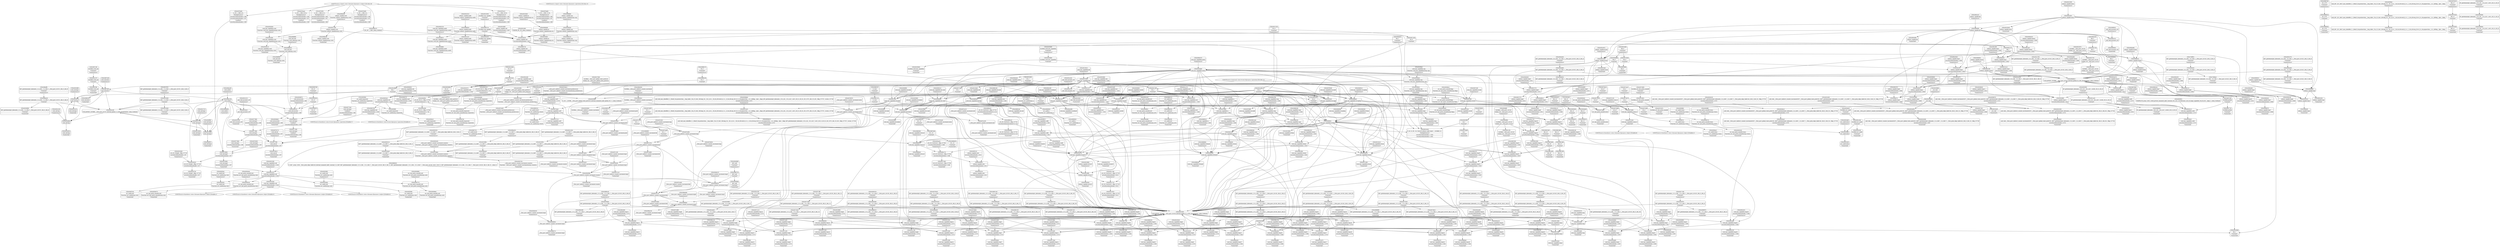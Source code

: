 digraph {
	CE0x5687df0 [shape=record,shape=Mrecord,label="{CE0x5687df0|cred_sid:entry}"]
	CE0x56610b0 [shape=record,shape=Mrecord,label="{CE0x56610b0|cred_has_capability:tobool|security/selinux/hooks.c,1582|*SummSink*}"]
	CE0x56768a0 [shape=record,shape=Mrecord,label="{CE0x56768a0|i64*_getelementptr_inbounds_(_21_x_i64_,_21_x_i64_*___llvm_gcov_ctr143,_i64_0,_i64_9)|*Constant*}"]
	CE0x562e670 [shape=record,shape=Mrecord,label="{CE0x562e670|selinux_capable:tmp10|security/selinux/hooks.c,2012|*SummSource*}"]
	CE0x5600910 [shape=record,shape=Mrecord,label="{CE0x5600910|selinux_capable:tmp|*SummSource*}"]
	CE0x563a2c0 [shape=record,shape=Mrecord,label="{CE0x563a2c0|cred_has_capability:tmp24|security/selinux/hooks.c,1582}"]
	CE0x5679360 [shape=record,shape=Mrecord,label="{CE0x5679360|cred_sid:tmp6|security/selinux/hooks.c,197|*SummSink*}"]
	CE0x5671da0 [shape=record,shape=Mrecord,label="{CE0x5671da0|i64*_getelementptr_inbounds_(_21_x_i64_,_21_x_i64_*___llvm_gcov_ctr143,_i64_0,_i64_11)|*Constant*}"]
	CE0x6cbe2f0 [shape=record,shape=Mrecord,label="{CE0x6cbe2f0|selinux_capable:tmp3|security/selinux/hooks.c,2008}"]
	CE0x562ba30 [shape=record,shape=Mrecord,label="{CE0x562ba30|_ret_i32_%retval.0,_!dbg_!27765|security/selinux/hooks.c,1586|*SummSource*}"]
	CE0x5660720 [shape=record,shape=Mrecord,label="{CE0x5660720|avc_audit:result|Function::avc_audit&Arg::result::|*SummSink*}"]
	CE0x5660b50 [shape=record,shape=Mrecord,label="{CE0x5660b50|avc_audit:a|Function::avc_audit&Arg::a::|*SummSink*}"]
	CE0x564ccb0 [shape=record,shape=Mrecord,label="{CE0x564ccb0|cred_has_capability:sw.default|*SummSource*}"]
	CE0x565dc50 [shape=record,shape=Mrecord,label="{CE0x565dc50|cred_has_capability:call8|security/selinux/hooks.c,1581|*SummSink*}"]
	CE0x5665570 [shape=record,shape=Mrecord,label="{CE0x5665570|cred_has_capability:tmp27|security/selinux/hooks.c,1583}"]
	CE0x560db20 [shape=record,shape=Mrecord,label="{CE0x560db20|selinux_capable:if.then|*SummSink*}"]
	CE0x56797b0 [shape=record,shape=Mrecord,label="{CE0x56797b0|cred_has_capability:bb}"]
	CE0x568aea0 [shape=record,shape=Mrecord,label="{CE0x568aea0|i64**_getelementptr_inbounds_(_3_x_i64*_,_3_x_i64*_*___llvm_gcda_edge_table144,_i64_0,_i64_0)|*Constant*|*SummSink*}"]
	CE0x5675c20 [shape=record,shape=Mrecord,label="{CE0x5675c20|avc_has_perm_noaudit:entry|*SummSink*}"]
	CE0x565a780 [shape=record,shape=Mrecord,label="{CE0x565a780|cred_has_capability:cmp|security/selinux/hooks.c,1580|*SummSource*}"]
	CE0x5621a20 [shape=record,shape=Mrecord,label="{CE0x5621a20|i8*_getelementptr_inbounds_(_40_x_i8_,_40_x_i8_*_.str49,_i32_0,_i32_0)|*Constant*}"]
	CE0x566b7b0 [shape=record,shape=Mrecord,label="{CE0x566b7b0|i32_1575|*Constant*|*SummSource*}"]
	CE0x5665fa0 [shape=record,shape=Mrecord,label="{CE0x5665fa0|cred_has_capability:tmp28|security/selinux/hooks.c,1584}"]
	CE0x5634d50 [shape=record,shape=Mrecord,label="{CE0x5634d50|_call_void___llvm_gcov_indirect_counter_increment(i32*___llvm_gcov_global_state_pred145,_i64**_getelementptr_inbounds_(_3_x_i64*_,_3_x_i64*_*___llvm_gcda_edge_table144,_i64_0,_i64_1)),_!dbg_!27728|security/selinux/hooks.c,1567}"]
	CE0x5647370 [shape=record,shape=Mrecord,label="{CE0x5647370|selinux_capable:tmp8|security/selinux/hooks.c,2011|*SummSink*}"]
	CE0x56195d0 [shape=record,shape=Mrecord,label="{CE0x56195d0|_ret_i32_%tmp6,_!dbg_!27716|security/selinux/hooks.c,197|*SummSource*}"]
	CE0x560c050 [shape=record,shape=Mrecord,label="{CE0x560c050|i64_2|*Constant*|*SummSource*}"]
	CE0x562da60 [shape=record,shape=Mrecord,label="{CE0x562da60|cred_has_capability:tmp3|security/selinux/hooks.c,1567|*SummSink*}"]
	CE0x56380e0 [shape=record,shape=Mrecord,label="{CE0x56380e0|_call_void___llvm_gcov_indirect_counter_increment(i32*___llvm_gcov_global_state_pred145,_i64**_getelementptr_inbounds_(_3_x_i64*_,_3_x_i64*_*___llvm_gcda_edge_table144,_i64_0,_i64_0)),_!dbg_!27734|security/selinux/hooks.c,1574|*SummSink*}"]
	"CONST[source:0(mediator),value:2(dynamic)][purpose:{object}][SnkIdx:6]"
	CE0x5626370 [shape=record,shape=Mrecord,label="{CE0x5626370|cred_has_capability:and|security/selinux/hooks.c,1559}"]
	CE0x56885c0 [shape=record,shape=Mrecord,label="{CE0x56885c0|cred_has_capability:u|security/selinux/hooks.c,1563|*SummSink*}"]
	CE0x563d4e0 [shape=record,shape=Mrecord,label="{CE0x563d4e0|__llvm_gcov_indirect_counter_increment:counter|*SummSource*}"]
	CE0x5626a20 [shape=record,shape=Mrecord,label="{CE0x5626a20|cred_has_capability:tmp2|security/selinux/hooks.c,1567}"]
	CE0x565db10 [shape=record,shape=Mrecord,label="{CE0x565db10|cred_has_capability:call8|security/selinux/hooks.c,1581|*SummSource*}"]
	CE0x5666560 [shape=record,shape=Mrecord,label="{CE0x5666560|cred_has_capability:tmp28|security/selinux/hooks.c,1584|*SummSource*}"]
	CE0x567a6a0 [shape=record,shape=Mrecord,label="{CE0x567a6a0|__llvm_gcov_indirect_counter_increment:bb4|*SummSink*}"]
	CE0x5600a70 [shape=record,shape=Mrecord,label="{CE0x5600a70|128:_i8*,_:_CRE:_elem_0:default:}"]
	CE0x562dde0 [shape=record,shape=Mrecord,label="{CE0x562dde0|i64*_getelementptr_inbounds_(_21_x_i64_,_21_x_i64_*___llvm_gcov_ctr143,_i64_0,_i64_5)|*Constant*|*SummSource*}"]
	CE0x562f830 [shape=record,shape=Mrecord,label="{CE0x562f830|cred_has_capability:cap|Function::cred_has_capability&Arg::cap::|*SummSink*}"]
	CE0x563d3b0 [shape=record,shape=Mrecord,label="{CE0x563d3b0|__llvm_gcov_indirect_counter_increment:counter}"]
	CE0x5638390 [shape=record,shape=Mrecord,label="{CE0x5638390|i64*_getelementptr_inbounds_(_21_x_i64_,_21_x_i64_*___llvm_gcov_ctr143,_i64_0,_i64_6)|*Constant*}"]
	CE0x5629b50 [shape=record,shape=Mrecord,label="{CE0x5629b50|selinux_capable:tmp11|security/selinux/hooks.c,2012|*SummSource*}"]
	CE0x567d3f0 [shape=record,shape=Mrecord,label="{CE0x567d3f0|i32_1|*Constant*|*SummSink*}"]
	CE0x5618ab0 [shape=record,shape=Mrecord,label="{CE0x5618ab0|cred_has_capability:entry}"]
	CE0x560b310 [shape=record,shape=Mrecord,label="{CE0x560b310|selinux_capable:cap|Function::selinux_capable&Arg::cap::|*SummSink*}"]
	CE0x5673670 [shape=record,shape=Mrecord,label="{CE0x5673670|cred_has_capability:tmp16|security/selinux/hooks.c,1576}"]
	CE0x565f5e0 [shape=record,shape=Mrecord,label="{CE0x565f5e0|avc_audit:tsid|Function::avc_audit&Arg::tsid::|*SummSource*}"]
	CE0x5615ac0 [shape=record,shape=Mrecord,label="{CE0x5615ac0|cred_has_capability:do.body}"]
	CE0x566c060 [shape=record,shape=Mrecord,label="{CE0x566c060|i64*_getelementptr_inbounds_(_21_x_i64_,_21_x_i64_*___llvm_gcov_ctr143,_i64_0,_i64_9)|*Constant*|*SummSink*}"]
	CE0x567d900 [shape=record,shape=Mrecord,label="{CE0x567d900|__llvm_gcov_indirect_counter_increment:entry}"]
	CE0x5615910 [shape=record,shape=Mrecord,label="{CE0x5615910|cred_has_capability:bb|*SummSource*}"]
	CE0x56869b0 [shape=record,shape=Mrecord,label="{CE0x56869b0|cred_has_capability:if.then9|*SummSource*}"]
	CE0x563aad0 [shape=record,shape=Mrecord,label="{CE0x563aad0|cred_has_capability:tmp25|security/selinux/hooks.c,1582|*SummSource*}"]
	CE0x5620940 [shape=record,shape=Mrecord,label="{CE0x5620940|cred_has_capability:tmp7|security/selinux/hooks.c,1574|*SummSink*}"]
	CE0x5629f80 [shape=record,shape=Mrecord,label="{CE0x5629f80|i64*_getelementptr_inbounds_(_21_x_i64_,_21_x_i64_*___llvm_gcov_ctr143,_i64_0,_i64_7)|*Constant*}"]
	CE0x5667eb0 [shape=record,shape=Mrecord,label="{CE0x5667eb0|i32_-22|*Constant*}"]
	CE0x5628f90 [shape=record,shape=Mrecord,label="{CE0x5628f90|selinux_capable:tmp4|security/selinux/hooks.c,2008|*SummSink*}"]
	CE0x5684050 [shape=record,shape=Mrecord,label="{CE0x5684050|GLOBAL:__llvm_gcov_indirect_counter_increment|*Constant*|*SummSource*}"]
	CE0x5675710 [shape=record,shape=Mrecord,label="{CE0x5675710|cred_has_capability:call7|security/selinux/hooks.c,1579|*SummSink*}"]
	CE0x567dc90 [shape=record,shape=Mrecord,label="{CE0x567dc90|__llvm_gcov_indirect_counter_increment:predecessor|Function::__llvm_gcov_indirect_counter_increment&Arg::predecessor::|*SummSink*}"]
	CE0x5687c60 [shape=record,shape=Mrecord,label="{CE0x5687c60|GLOBAL:cred_sid|*Constant*|*SummSource*}"]
	CE0x5658ff0 [shape=record,shape=Mrecord,label="{CE0x5658ff0|avc_has_perm_noaudit:tclass|Function::avc_has_perm_noaudit&Arg::tclass::|*SummSource*}"]
	CE0x5672300 [shape=record,shape=Mrecord,label="{CE0x5672300|cred_has_capability:tmp15|security/selinux/hooks.c,1575}"]
	CE0x5620dc0 [shape=record,shape=Mrecord,label="{CE0x5620dc0|cred_has_capability:call3|security/selinux/hooks.c,1573|*SummSink*}"]
	CE0x567c100 [shape=record,shape=Mrecord,label="{CE0x567c100|__llvm_gcov_indirect_counter_increment:tmp2|*SummSource*}"]
	CE0x563e0c0 [shape=record,shape=Mrecord,label="{CE0x563e0c0|void_(i8*,_i32,_i64)*_asm_sideeffect_1:_09ud2_0A.pushsection___bug_table,_22a_22_0A2:_09.long_1b_-_2b,_$_0:c_-_2b_0A_09.word_$_1:c_,_0_0A_09.org_2b+$_2:c_0A.popsection_,_i,i,i,_dirflag_,_fpsr_,_flags_}"]
	CE0x5672180 [shape=record,shape=Mrecord,label="{CE0x5672180|cred_has_capability:tmp14|security/selinux/hooks.c,1575|*SummSink*}"]
	CE0x560d910 [shape=record,shape=Mrecord,label="{CE0x560d910|COLLAPSED:_GCMRE___llvm_gcov_ctr142_internal_global_6_x_i64_zeroinitializer:_elem_0:default:}"]
	CE0x56390b0 [shape=record,shape=Mrecord,label="{CE0x56390b0|cred_has_capability:do.cond}"]
	CE0x567d200 [shape=record,shape=Mrecord,label="{CE0x567d200|cred_has_capability:tmp1|*SummSink*}"]
	CE0x561b560 [shape=record,shape=Mrecord,label="{CE0x561b560|_call_void___llvm_gcov_indirect_counter_increment(i32*___llvm_gcov_global_state_pred145,_i64**_getelementptr_inbounds_(_3_x_i64*_,_3_x_i64*_*___llvm_gcda_edge_table144,_i64_0,_i64_1)),_!dbg_!27728|security/selinux/hooks.c,1567|*SummSink*}"]
	CE0x5673fc0 [shape=record,shape=Mrecord,label="{CE0x5673fc0|cred_has_capability:tmp17|security/selinux/hooks.c,1576}"]
	CE0x5662970 [shape=record,shape=Mrecord,label="{CE0x5662970|cred_has_capability:tmp23|security/selinux/hooks.c,1582|*SummSource*}"]
	CE0x56597e0 [shape=record,shape=Mrecord,label="{CE0x56597e0|avc_has_perm_noaudit:requested|Function::avc_has_perm_noaudit&Arg::requested::|*SummSink*}"]
	CE0x5669840 [shape=record,shape=Mrecord,label="{CE0x5669840|cred_has_capability:retval.0|*SummSink*}"]
	CE0x560bcd0 [shape=record,shape=Mrecord,label="{CE0x560bcd0|selinux_capable:cred|Function::selinux_capable&Arg::cred::|*SummSink*}"]
	CE0x5629750 [shape=record,shape=Mrecord,label="{CE0x5629750|GLOBAL:__llvm_gcov_global_state_pred145|Global_var:__llvm_gcov_global_state_pred145|*SummSink*}"]
	CE0x5600fc0 [shape=record,shape=Mrecord,label="{CE0x5600fc0|selinux_capable:return|*SummSource*}"]
	CE0x5629cc0 [shape=record,shape=Mrecord,label="{CE0x5629cc0|selinux_capable:tmp11|security/selinux/hooks.c,2012|*SummSink*}"]
	CE0x565a1e0 [shape=record,shape=Mrecord,label="{CE0x565a1e0|avc_has_perm_noaudit:avd|Function::avc_has_perm_noaudit&Arg::avd::|*SummSource*}"]
	CE0x5661a80 [shape=record,shape=Mrecord,label="{CE0x5661a80|i64_16|*Constant*|*SummSink*}"]
	CE0x567cfb0 [shape=record,shape=Mrecord,label="{CE0x567cfb0|cred_has_capability:tmp9|security/selinux/hooks.c,1575|*SummSink*}"]
	CE0x56762d0 [shape=record,shape=Mrecord,label="{CE0x56762d0|i64_12|*Constant*|*SummSink*}"]
	CE0x561f7b0 [shape=record,shape=Mrecord,label="{CE0x561f7b0|cred_has_capability:sw.bb2}"]
	CE0x5615750 [shape=record,shape=Mrecord,label="{CE0x5615750|cred_sid:tmp2}"]
	CE0x56253a0 [shape=record,shape=Mrecord,label="{CE0x56253a0|cred_has_capability:call|security/selinux/hooks.c,1558|*SummSink*}"]
	CE0x560ce10 [shape=record,shape=Mrecord,label="{CE0x560ce10|_call_void_mcount()_#3}"]
	CE0x566ae40 [shape=record,shape=Mrecord,label="{CE0x566ae40|i64*_getelementptr_inbounds_(_2_x_i64_,_2_x_i64_*___llvm_gcov_ctr131,_i64_0,_i64_0)|*Constant*}"]
	CE0x56618d0 [shape=record,shape=Mrecord,label="{CE0x56618d0|i64_16|*Constant*}"]
	CE0x5675970 [shape=record,shape=Mrecord,label="{CE0x5675970|GLOBAL:avc_has_perm_noaudit|*Constant*|*SummSink*}"]
	CE0x5616190 [shape=record,shape=Mrecord,label="{CE0x5616190|_call_void___llvm_gcov_indirect_counter_increment(i32*___llvm_gcov_global_state_pred145,_i64**_getelementptr_inbounds_(_3_x_i64*_,_3_x_i64*_*___llvm_gcda_edge_table144,_i64_0,_i64_0)),_!dbg_!27734|security/selinux/hooks.c,1574}"]
	CE0x56583e0 [shape=record,shape=Mrecord,label="{CE0x56583e0|avc_has_perm_noaudit:entry|*SummSource*}"]
	CE0x567da30 [shape=record,shape=Mrecord,label="{CE0x567da30|__llvm_gcov_indirect_counter_increment:entry|*SummSink*}"]
	CE0x565cb10 [shape=record,shape=Mrecord,label="{CE0x565cb10|cred_has_capability:tmp20|security/selinux/hooks.c,1580|*SummSource*}"]
	CE0x562f150 [shape=record,shape=Mrecord,label="{CE0x562f150|selinux_capable:call1|security/selinux/hooks.c,2011|*SummSink*}"]
	CE0x5675240 [shape=record,shape=Mrecord,label="{CE0x5675240|cred_has_capability:sclass.0|*SummSink*}"]
	CE0x5623090 [shape=record,shape=Mrecord,label="{CE0x5623090|i64*_getelementptr_inbounds_(_2_x_i64_,_2_x_i64_*___llvm_gcov_ctr131,_i64_0,_i64_1)|*Constant*|*SummSink*}"]
	CE0x566d1c0 [shape=record,shape=Mrecord,label="{CE0x566d1c0|i1_true|*Constant*|*SummSink*}"]
	CE0x564fcd0 [shape=record,shape=Mrecord,label="{CE0x564fcd0|cred_has_capability:if.then|*SummSource*}"]
	CE0x5658e70 [shape=record,shape=Mrecord,label="{CE0x5658e70|avc_has_perm_noaudit:tsid|Function::avc_has_perm_noaudit&Arg::tsid::|*SummSink*}"]
	CE0x5620160 [shape=record,shape=Mrecord,label="{CE0x5620160|cred_has_capability:ad|security/selinux/hooks.c, 1555}"]
	CE0x5633c90 [shape=record,shape=Mrecord,label="{CE0x5633c90|avc_audit:entry|*SummSink*}"]
	CE0x562cf00 [shape=record,shape=Mrecord,label="{CE0x562cf00|cred_has_capability:cred|Function::cred_has_capability&Arg::cred::}"]
	CE0x5659f50 [shape=record,shape=Mrecord,label="{CE0x5659f50|_ret_i32_%rc.0,_!dbg_!27793|security/selinux/avc.c,744}"]
	CE0x5659490 [shape=record,shape=Mrecord,label="{CE0x5659490|avc_has_perm_noaudit:requested|Function::avc_has_perm_noaudit&Arg::requested::|*SummSource*}"]
	CE0x562bf40 [shape=record,shape=Mrecord,label="{CE0x562bf40|cred_has_capability:sw.bb2|*SummSource*}"]
	CE0x560b720 [shape=record,shape=Mrecord,label="{CE0x560b720|GLOBAL:cap_capable|*Constant*}"]
	CE0x5615830 [shape=record,shape=Mrecord,label="{CE0x5615830|cred_sid:tmp2|*SummSink*}"]
	CE0x565b2b0 [shape=record,shape=Mrecord,label="{CE0x565b2b0|i64_14|*Constant*}"]
	CE0x56602f0 [shape=record,shape=Mrecord,label="{CE0x56602f0|avc_audit:avd|Function::avc_audit&Arg::avd::|*SummSink*}"]
	CE0x5630210 [shape=record,shape=Mrecord,label="{CE0x5630210|i64**_getelementptr_inbounds_(_3_x_i64*_,_3_x_i64*_*___llvm_gcda_edge_table144,_i64_0,_i64_1)|*Constant*}"]
	CE0x565c100 [shape=record,shape=Mrecord,label="{CE0x565c100|GLOBAL:__llvm_gcov_ctr143|Global_var:__llvm_gcov_ctr143|*SummSink*}"]
	CE0x563a5d0 [shape=record,shape=Mrecord,label="{CE0x563a5d0|cred_has_capability:tmp24|security/selinux/hooks.c,1582|*SummSource*}"]
	CE0x560c890 [shape=record,shape=Mrecord,label="{CE0x560c890|selinux_capable:bb|*SummSink*}"]
	CE0x5688f60 [shape=record,shape=Mrecord,label="{CE0x5688f60|cred_sid:cred|Function::cred_sid&Arg::cred::|*SummSource*}"]
	CE0x567cac0 [shape=record,shape=Mrecord,label="{CE0x567cac0|_call_void_asm_sideeffect_1:_09ud2_0A.pushsection___bug_table,_22a_22_0A2:_09.long_1b_-_2b,_$_0:c_-_2b_0A_09.word_$_1:c_,_0_0A_09.org_2b+$_2:c_0A.popsection_,_i,i,i,_dirflag_,_fpsr_,_flags_(i8*_getelementptr_inbounds_(_25_x_i8_,_25_x_i8_*_.str3,_i32_0,_i32_0),_i32_1575,_i64_12)_#3,_!dbg_!27737,_!srcloc_!27740|security/selinux/hooks.c,1575}"]
	CE0x561d380 [shape=record,shape=Mrecord,label="{CE0x561d380|i32_31|*Constant*|*SummSource*}"]
	CE0x5625850 [shape=record,shape=Mrecord,label="{CE0x5625850|GLOBAL:__llvm_gcov_ctr142|Global_var:__llvm_gcov_ctr142|*SummSink*}"]
	CE0x56009c0 [shape=record,shape=Mrecord,label="{CE0x56009c0|_call_void_mcount()_#3|*SummSink*}"]
	CE0x5640e50 [shape=record,shape=Mrecord,label="{CE0x5640e50|__llvm_gcov_indirect_counter_increment:tmp5|*SummSource*}"]
	CE0x565f430 [shape=record,shape=Mrecord,label="{CE0x565f430|avc_audit:tsid|Function::avc_audit&Arg::tsid::}"]
	CE0x56260d0 [shape=record,shape=Mrecord,label="{CE0x56260d0|i32_31|*Constant*|*SummSink*}"]
	CE0x5611550 [shape=record,shape=Mrecord,label="{CE0x5611550|i32_0|*Constant*|*SummSource*}"]
	CE0x5613a30 [shape=record,shape=Mrecord,label="{CE0x5613a30|cred_has_capability:ad|security/selinux/hooks.c, 1555|*SummSource*}"]
	CE0x561d680 [shape=record,shape=Mrecord,label="{CE0x561d680|i64_1|*Constant*}"]
	CE0x56190f0 [shape=record,shape=Mrecord,label="{CE0x56190f0|selinux_capable:call|security/selinux/hooks.c,2007|*SummSource*}"]
	CE0x566d300 [shape=record,shape=Mrecord,label="{CE0x566d300|cred_has_capability:tmp14|security/selinux/hooks.c,1575}"]
	CE0x5660210 [shape=record,shape=Mrecord,label="{CE0x5660210|avc_audit:avd|Function::avc_audit&Arg::avd::|*SummSource*}"]
	CE0x566c9e0 [shape=record,shape=Mrecord,label="{CE0x566c9e0|cred_has_capability:tmp12|security/selinux/hooks.c,1575|*SummSink*}"]
	CE0x566cf10 [shape=record,shape=Mrecord,label="{CE0x566cf10|i1_true|*Constant*|*SummSource*}"]
	CE0x5668d20 [shape=record,shape=Mrecord,label="{CE0x5668d20|i32_-22|*Constant*|*SummSink*}"]
	CE0x5649610 [shape=record,shape=Mrecord,label="{CE0x5649610|selinux_capable:tmp9|security/selinux/hooks.c,2011}"]
	CE0x561d610 [shape=record,shape=Mrecord,label="{CE0x561d610|cred_sid:tmp|*SummSink*}"]
	CE0x5626030 [shape=record,shape=Mrecord,label="{CE0x5626030|selinux_capable:cap|Function::selinux_capable&Arg::cap::}"]
	CE0x5637bf0 [shape=record,shape=Mrecord,label="{CE0x5637bf0|cred_has_capability:sw.bb}"]
	CE0x561b4f0 [shape=record,shape=Mrecord,label="{CE0x561b4f0|_call_void___llvm_gcov_indirect_counter_increment(i32*___llvm_gcov_global_state_pred145,_i64**_getelementptr_inbounds_(_3_x_i64*_,_3_x_i64*_*___llvm_gcda_edge_table144,_i64_0,_i64_1)),_!dbg_!27728|security/selinux/hooks.c,1567|*SummSource*}"]
	CE0x5675060 [shape=record,shape=Mrecord,label="{CE0x5675060|cred_has_capability:sclass.0}"]
	CE0x5659dc0 [shape=record,shape=Mrecord,label="{CE0x5659dc0|avc_has_perm_noaudit:flags|Function::avc_has_perm_noaudit&Arg::flags::|*SummSource*}"]
	CE0x5620c10 [shape=record,shape=Mrecord,label="{CE0x5620c10|cred_has_capability:call3|security/selinux/hooks.c,1573}"]
	CE0x560dbd0 [shape=record,shape=Mrecord,label="{CE0x560dbd0|i64_2|*Constant*|*SummSink*}"]
	CE0x5623560 [shape=record,shape=Mrecord,label="{CE0x5623560|i64_1|*Constant*}"]
	CE0x5615cc0 [shape=record,shape=Mrecord,label="{CE0x5615cc0|selinux_capable:audit|Function::selinux_capable&Arg::audit::|*SummSink*}"]
	CE0x5621bd0 [shape=record,shape=Mrecord,label="{CE0x5621bd0|cred_has_capability:tmp7|security/selinux/hooks.c,1574|*SummSource*}"]
	CE0x5615400 [shape=record,shape=Mrecord,label="{CE0x5615400|cred_has_capability:tmp4|security/selinux/hooks.c,1570|*SummSource*}"]
	CE0x5624fd0 [shape=record,shape=Mrecord,label="{CE0x5624fd0|cred_sid:tmp1|*SummSource*}"]
	CE0x5660f90 [shape=record,shape=Mrecord,label="{CE0x5660f90|_ret_i32_%retval.0,_!dbg_!27732|security/selinux/include/avc.h,142|*SummSink*}"]
	CE0x562dc30 [shape=record,shape=Mrecord,label="{CE0x562dc30|_call_void___llvm_gcov_indirect_counter_increment(i32*___llvm_gcov_global_state_pred145,_i64**_getelementptr_inbounds_(_3_x_i64*_,_3_x_i64*_*___llvm_gcda_edge_table144,_i64_0,_i64_2)),_!dbg_!27732|security/selinux/hooks.c,1570|*SummSource*}"]
	CE0x560cec0 [shape=record,shape=Mrecord,label="{CE0x560cec0|selinux_capable:bb|*SummSource*}"]
	CE0x563b290 [shape=record,shape=Mrecord,label="{CE0x563b290|cred_has_capability:if.then9}"]
	CE0x5625750 [shape=record,shape=Mrecord,label="{CE0x5625750|GLOBAL:__llvm_gcov_ctr142|Global_var:__llvm_gcov_ctr142}"]
	CE0x5632840 [shape=record,shape=Mrecord,label="{CE0x5632840|_call_void_mcount()_#3|*SummSink*}"]
	CE0x566cbb0 [shape=record,shape=Mrecord,label="{CE0x566cbb0|cred_has_capability:tmp13|security/selinux/hooks.c,1575}"]
	CE0x5644dd0 [shape=record,shape=Mrecord,label="{CE0x5644dd0|i64*_getelementptr_inbounds_(_6_x_i64_,_6_x_i64_*___llvm_gcov_ctr142,_i64_0,_i64_4)|*Constant*}"]
	CE0x5678ea0 [shape=record,shape=Mrecord,label="{CE0x5678ea0|4:_i32,_:_CRE_20,24_|*MultipleSource*|security/selinux/hooks.c,196|security/selinux/hooks.c,197|*LoadInst*|security/selinux/hooks.c,196}"]
	CE0x560de90 [shape=record,shape=Mrecord,label="{CE0x560de90|selinux_capable:ns|Function::selinux_capable&Arg::ns::}"]
	CE0x5600650 [shape=record,shape=Mrecord,label="{CE0x5600650|cred_has_capability:shl|security/selinux/hooks.c,1559|*SummSource*}"]
	CE0x567ce40 [shape=record,shape=Mrecord,label="{CE0x567ce40|cred_has_capability:tmp9|security/selinux/hooks.c,1575|*SummSource*}"]
	CE0x5658c40 [shape=record,shape=Mrecord,label="{CE0x5658c40|avc_has_perm_noaudit:tsid|Function::avc_has_perm_noaudit&Arg::tsid::}"]
	CE0x5619730 [shape=record,shape=Mrecord,label="{CE0x5619730|_ret_i32_%tmp6,_!dbg_!27716|security/selinux/hooks.c,197|*SummSink*}"]
	CE0x5622a70 [shape=record,shape=Mrecord,label="{CE0x5622a70|cred_has_capability:call|security/selinux/hooks.c,1558}"]
	CE0x5665260 [shape=record,shape=Mrecord,label="{CE0x5665260|cred_has_capability:tmp26|security/selinux/hooks.c,1583|*SummSource*}"]
	CE0x5638070 [shape=record,shape=Mrecord,label="{CE0x5638070|_call_void___llvm_gcov_indirect_counter_increment(i32*___llvm_gcov_global_state_pred145,_i64**_getelementptr_inbounds_(_3_x_i64*_,_3_x_i64*_*___llvm_gcda_edge_table144,_i64_0,_i64_0)),_!dbg_!27734|security/selinux/hooks.c,1574|*SummSource*}"]
	CE0x5679930 [shape=record,shape=Mrecord,label="{CE0x5679930|i8_3|*Constant*|*SummSource*}"]
	CE0x565fec0 [shape=record,shape=Mrecord,label="{CE0x565fec0|avc_audit:requested|Function::avc_audit&Arg::requested::|*SummSink*}"]
	CE0x562c900 [shape=record,shape=Mrecord,label="{CE0x562c900|VOIDTB_TE:_CE:_elem_0:default:}"]
	CE0x5676c10 [shape=record,shape=Mrecord,label="{CE0x5676c10|cred_has_capability:tmp10|security/selinux/hooks.c,1575|*SummSink*}"]
	CE0x563f2f0 [shape=record,shape=Mrecord,label="{CE0x563f2f0|void_(i8*,_i32,_i64)*_asm_sideeffect_1:_09ud2_0A.pushsection___bug_table,_22a_22_0A2:_09.long_1b_-_2b,_$_0:c_-_2b_0A_09.word_$_1:c_,_0_0A_09.org_2b+$_2:c_0A.popsection_,_i,i,i,_dirflag_,_fpsr_,_flags_|*SummSink*}"]
	CE0x561e780 [shape=record,shape=Mrecord,label="{CE0x561e780|i64*_getelementptr_inbounds_(_6_x_i64_,_6_x_i64_*___llvm_gcov_ctr142,_i64_0,_i64_5)|*Constant*|*SummSource*}"]
	CE0x56157c0 [shape=record,shape=Mrecord,label="{CE0x56157c0|cred_sid:tmp2|*SummSource*}"]
	CE0x5638870 [shape=record,shape=Mrecord,label="{CE0x5638870|i32_22|*Constant*|*SummSink*}"]
	CE0x564bba0 [shape=record,shape=Mrecord,label="{CE0x564bba0|cred_has_capability:sw.epilog}"]
	CE0x566c6d0 [shape=record,shape=Mrecord,label="{CE0x566c6d0|cred_has_capability:tmp12|security/selinux/hooks.c,1575|*SummSource*}"]
	CE0x5616200 [shape=record,shape=Mrecord,label="{CE0x5616200|cred_has_capability:tmp5|security/selinux/hooks.c,1570}"]
	CE0x562b8b0 [shape=record,shape=Mrecord,label="{CE0x562b8b0|cred_has_capability:audit|Function::cred_has_capability&Arg::audit::|*SummSink*}"]
	CE0x5665a50 [shape=record,shape=Mrecord,label="{CE0x5665a50|cred_has_capability:tmp27|security/selinux/hooks.c,1583|*SummSink*}"]
	CE0x5683dc0 [shape=record,shape=Mrecord,label="{CE0x5683dc0|GLOBAL:__llvm_gcov_indirect_counter_increment|*Constant*}"]
	CE0x561a0b0 [shape=record,shape=Mrecord,label="{CE0x561a0b0|i32_0|*Constant*}"]
	CE0x5640b30 [shape=record,shape=Mrecord,label="{CE0x5640b30|__llvm_gcov_indirect_counter_increment:tmp3|*SummSink*}"]
	CE0x5678710 [shape=record,shape=Mrecord,label="{CE0x5678710|__llvm_gcov_indirect_counter_increment:bb4}"]
	CE0x5619420 [shape=record,shape=Mrecord,label="{CE0x5619420|_ret_i32_%tmp6,_!dbg_!27716|security/selinux/hooks.c,197}"]
	CE0x562df50 [shape=record,shape=Mrecord,label="{CE0x562df50|i64*_getelementptr_inbounds_(_21_x_i64_,_21_x_i64_*___llvm_gcov_ctr143,_i64_0,_i64_5)|*Constant*}"]
	CE0x56652d0 [shape=record,shape=Mrecord,label="{CE0x56652d0|cred_has_capability:tmp26|security/selinux/hooks.c,1583|*SummSink*}"]
	CE0x565f960 [shape=record,shape=Mrecord,label="{CE0x565f960|avc_audit:tclass|Function::avc_audit&Arg::tclass::|*SummSource*}"]
	CE0x5615fa0 [shape=record,shape=Mrecord,label="{CE0x5615fa0|cred_has_capability:tmp4|security/selinux/hooks.c,1570|*SummSink*}"]
	CE0x730fea0 [shape=record,shape=Mrecord,label="{CE0x730fea0|i64*_getelementptr_inbounds_(_6_x_i64_,_6_x_i64_*___llvm_gcov_ctr142,_i64_0,_i64_3)|*Constant*|*SummSink*}"]
	CE0x56605c0 [shape=record,shape=Mrecord,label="{CE0x56605c0|avc_audit:result|Function::avc_audit&Arg::result::|*SummSource*}"]
	CE0x5675130 [shape=record,shape=Mrecord,label="{CE0x5675130|cred_has_capability:sclass.0|*SummSource*}"]
	CE0x562f0e0 [shape=record,shape=Mrecord,label="{CE0x562f0e0|selinux_capable:call1|security/selinux/hooks.c,2011}"]
	CE0x563f940 [shape=record,shape=Mrecord,label="{CE0x563f940|i8*_getelementptr_inbounds_(_25_x_i8_,_25_x_i8_*_.str3,_i32_0,_i32_0)|*Constant*|*SummSink*}"]
	CE0x5617200 [shape=record,shape=Mrecord,label="{CE0x5617200|selinux_capable:cred|Function::selinux_capable&Arg::cred::}"]
	CE0x5662900 [shape=record,shape=Mrecord,label="{CE0x5662900|cred_has_capability:tmp23|security/selinux/hooks.c,1582}"]
	CE0x5669d80 [shape=record,shape=Mrecord,label="{CE0x5669d80|cred_has_capability:tmp32|security/selinux/hooks.c,1586}"]
	CE0x5675900 [shape=record,shape=Mrecord,label="{CE0x5675900|GLOBAL:avc_has_perm_noaudit|*Constant*|*SummSource*}"]
	CE0x5674810 [shape=record,shape=Mrecord,label="{CE0x5674810|i16_47|*Constant*|*SummSource*}"]
	CE0x5647270 [shape=record,shape=Mrecord,label="{CE0x5647270|selinux_capable:tmp8|security/selinux/hooks.c,2011}"]
	CE0x5658cb0 [shape=record,shape=Mrecord,label="{CE0x5658cb0|avc_has_perm_noaudit:tsid|Function::avc_has_perm_noaudit&Arg::tsid::|*SummSource*}"]
	CE0x5623370 [shape=record,shape=Mrecord,label="{CE0x5623370|cred_has_capability:tmp|*SummSource*}"]
	CE0x56158a0 [shape=record,shape=Mrecord,label="{CE0x56158a0|cred_sid:tmp3}"]
	CE0x56106f0 [shape=record,shape=Mrecord,label="{CE0x56106f0|selinux_capable:retval.0}"]
	CE0x56005e0 [shape=record,shape=Mrecord,label="{CE0x56005e0|cred_has_capability:shl|security/selinux/hooks.c,1559}"]
	CE0x5673ca0 [shape=record,shape=Mrecord,label="{CE0x5673ca0|cred_has_capability:tmp16|security/selinux/hooks.c,1576|*SummSink*}"]
	CE0x5662590 [shape=record,shape=Mrecord,label="{CE0x5662590|cred_has_capability:tmp22|security/selinux/hooks.c,1582|*SummSource*}"]
	CE0x568a0d0 [shape=record,shape=Mrecord,label="{CE0x568a0d0|__llvm_gcov_indirect_counter_increment:tmp6|*SummSource*}"]
	CE0x5632f60 [shape=record,shape=Mrecord,label="{CE0x5632f60|i8_3|*Constant*}"]
	CE0x563f480 [shape=record,shape=Mrecord,label="{CE0x563f480|i8*_getelementptr_inbounds_(_25_x_i8_,_25_x_i8_*_.str3,_i32_0,_i32_0)|*Constant*}"]
	CE0x5673530 [shape=record,shape=Mrecord,label="{CE0x5673530|i64*_getelementptr_inbounds_(_21_x_i64_,_21_x_i64_*___llvm_gcov_ctr143,_i64_0,_i64_12)|*Constant*}"]
	CE0x561f960 [shape=record,shape=Mrecord,label="{CE0x561f960|0:_i32,_:_GCMR___llvm_gcov_global_state_pred145_internal_unnamed_addr_global_i32_-1:_elem_0:default:}"]
	CE0x5665140 [shape=record,shape=Mrecord,label="{CE0x5665140|i64*_getelementptr_inbounds_(_21_x_i64_,_21_x_i64_*___llvm_gcov_ctr143,_i64_0,_i64_17)|*Constant*|*SummSource*}"]
	CE0x560fe50 [shape=record,shape=Mrecord,label="{CE0x560fe50|_call_void_mcount()_#3|*SummSource*}"]
	CE0x56785f0 [shape=record,shape=Mrecord,label="{CE0x56785f0|4:_i32,_:_CRE_8,12_|*MultipleSource*|security/selinux/hooks.c,196|security/selinux/hooks.c,197|*LoadInst*|security/selinux/hooks.c,196}"]
	CE0x5678460 [shape=record,shape=Mrecord,label="{CE0x5678460|4:_i32,_:_CRE_0,4_|*MultipleSource*|security/selinux/hooks.c,196|security/selinux/hooks.c,197|*LoadInst*|security/selinux/hooks.c,196}"]
	CE0x5661940 [shape=record,shape=Mrecord,label="{CE0x5661940|i64_16|*Constant*|*SummSource*}"]
	CE0x560bc60 [shape=record,shape=Mrecord,label="{CE0x560bc60|selinux_capable:cred|Function::selinux_capable&Arg::cred::|*SummSource*}"]
	CE0x5659fc0 [shape=record,shape=Mrecord,label="{CE0x5659fc0|avc_has_perm_noaudit:avd|Function::avc_has_perm_noaudit&Arg::avd::}"]
	CE0x561e950 [shape=record,shape=Mrecord,label="{CE0x561e950|i64*_getelementptr_inbounds_(_6_x_i64_,_6_x_i64_*___llvm_gcov_ctr142,_i64_0,_i64_5)|*Constant*|*SummSink*}"]
	CE0x5616b40 [shape=record,shape=Mrecord,label="{CE0x5616b40|_ret_void}"]
	CE0x5677690 [shape=record,shape=Mrecord,label="{CE0x5677690|cred_sid:tmp5|security/selinux/hooks.c,196}"]
	CE0x5601070 [shape=record,shape=Mrecord,label="{CE0x5601070|i64*_getelementptr_inbounds_(_6_x_i64_,_6_x_i64_*___llvm_gcov_ctr142,_i64_0,_i64_0)|*Constant*|*SummSource*}"]
	CE0x5674f90 [shape=record,shape=Mrecord,label="{CE0x5674f90|i16_4|*Constant*|*SummSink*}"]
	CE0x5671ff0 [shape=record,shape=Mrecord,label="{CE0x5671ff0|i64*_getelementptr_inbounds_(_21_x_i64_,_21_x_i64_*___llvm_gcov_ctr143,_i64_0,_i64_11)|*Constant*|*SummSource*}"]
	"CONST[source:0(mediator),value:2(dynamic)][purpose:{subject}][SnkIdx:0]"
	CE0x566ad00 [shape=record,shape=Mrecord,label="{CE0x566ad00|cred_sid:bb|*SummSink*}"]
	CE0x5641430 [shape=record,shape=Mrecord,label="{CE0x5641430|cred_has_capability:return}"]
	CE0x567d2f0 [shape=record,shape=Mrecord,label="{CE0x567d2f0|i32_1|*Constant*|*SummSource*}"]
	CE0x562f970 [shape=record,shape=Mrecord,label="{CE0x562f970|cred_has_capability:audit|Function::cred_has_capability&Arg::audit::}"]
	CE0x560b5c0 [shape=record,shape=Mrecord,label="{CE0x560b5c0|selinux_capable:if.then}"]
	CE0x565b9e0 [shape=record,shape=Mrecord,label="{CE0x565b9e0|i64_0|*Constant*}"]
	CE0x5626a90 [shape=record,shape=Mrecord,label="{CE0x5626a90|cred_has_capability:tmp2|security/selinux/hooks.c,1567|*SummSource*}"]
	CE0x567dda0 [shape=record,shape=Mrecord,label="{CE0x567dda0|__llvm_gcov_indirect_counter_increment:counters|Function::__llvm_gcov_indirect_counter_increment&Arg::counters::}"]
	CE0x5677880 [shape=record,shape=Mrecord,label="{CE0x5677880|cred_sid:tmp5|security/selinux/hooks.c,196|*SummSource*}"]
	CE0x5621790 [shape=record,shape=Mrecord,label="{CE0x5621790|cred_has_capability:tmp6|security/selinux/hooks.c,1574|*SummSink*}"]
	"CONST[source:0(mediator),value:0(static)][purpose:{operation}][SnkIdx:7]"
	CE0x5616cd0 [shape=record,shape=Mrecord,label="{CE0x5616cd0|_ret_void|*SummSink*}"]
	CE0x56159e0 [shape=record,shape=Mrecord,label="{CE0x56159e0|cred_has_capability:bb|*SummSink*}"]
	CE0x567e950 [shape=record,shape=Mrecord,label="{CE0x567e950|i32_-1|*Constant*|*SummSource*}"]
	CE0x565a360 [shape=record,shape=Mrecord,label="{CE0x565a360|avc_has_perm_noaudit:avd|Function::avc_has_perm_noaudit&Arg::avd::|*SummSink*}"]
	CE0x5679080 [shape=record,shape=Mrecord,label="{CE0x5679080|cred_sid:tmp6|security/selinux/hooks.c,197}"]
	CE0x56350b0 [shape=record,shape=Mrecord,label="{CE0x56350b0|cred_has_capability:shr|security/selinux/hooks.c,1565|*SummSource*}"]
	CE0x5667ba0 [shape=record,shape=Mrecord,label="{CE0x5667ba0|i64*_getelementptr_inbounds_(_21_x_i64_,_21_x_i64_*___llvm_gcov_ctr143,_i64_0,_i64_19)|*Constant*|*SummSource*}"]
	CE0x562e570 [shape=record,shape=Mrecord,label="{CE0x562e570|selinux_capable:tmp10|security/selinux/hooks.c,2012|*SummSink*}"]
	CE0x565f870 [shape=record,shape=Mrecord,label="{CE0x565f870|avc_audit:tclass|Function::avc_audit&Arg::tclass::}"]
	CE0x5660030 [shape=record,shape=Mrecord,label="{CE0x5660030|avc_audit:avd|Function::avc_audit&Arg::avd::}"]
	CE0x5658890 [shape=record,shape=Mrecord,label="{CE0x5658890|avc_has_perm_noaudit:ssid|Function::avc_has_perm_noaudit&Arg::ssid::|*SummSource*}"]
	CE0x567a100 [shape=record,shape=Mrecord,label="{CE0x567a100|__llvm_gcov_indirect_counter_increment:exit}"]
	CE0x5669fd0 [shape=record,shape=Mrecord,label="{CE0x5669fd0|i64*_getelementptr_inbounds_(_21_x_i64_,_21_x_i64_*___llvm_gcov_ctr143,_i64_0,_i64_20)|*Constant*|*SummSink*}"]
	CE0x5617560 [shape=record,shape=Mrecord,label="{CE0x5617560|i64*_getelementptr_inbounds_(_6_x_i64_,_6_x_i64_*___llvm_gcov_ctr142,_i64_0,_i64_5)|*Constant*}"]
	CE0x562a640 [shape=record,shape=Mrecord,label="{CE0x562a640|i64*_getelementptr_inbounds_(_21_x_i64_,_21_x_i64_*___llvm_gcov_ctr143,_i64_0,_i64_7)|*Constant*|*SummSink*}"]
	CE0x5617940 [shape=record,shape=Mrecord,label="{CE0x5617940|GLOBAL:__llvm_gcov_global_state_pred145|Global_var:__llvm_gcov_global_state_pred145|*SummSource*}"]
	CE0x561cda0 [shape=record,shape=Mrecord,label="{CE0x561cda0|cred_has_capability:avd|security/selinux/hooks.c, 1556|*SummSink*}"]
	CE0x5626f30 [shape=record,shape=Mrecord,label="{CE0x5626f30|cred_has_capability:tmp3|security/selinux/hooks.c,1567}"]
	CE0x5640180 [shape=record,shape=Mrecord,label="{CE0x5640180|__llvm_gcov_indirect_counter_increment:counter|*SummSink*}"]
	CE0x563a6e0 [shape=record,shape=Mrecord,label="{CE0x563a6e0|cred_has_capability:tmp24|security/selinux/hooks.c,1582|*SummSink*}"]
	CE0x563ac10 [shape=record,shape=Mrecord,label="{CE0x563ac10|cred_has_capability:tmp25|security/selinux/hooks.c,1582|*SummSink*}"]
	CE0x560e070 [shape=record,shape=Mrecord,label="{CE0x560e070|cred_has_capability:entry|*SummSource*}"]
	CE0x5676910 [shape=record,shape=Mrecord,label="{CE0x5676910|cred_has_capability:tmp10|security/selinux/hooks.c,1575}"]
	CE0x560bef0 [shape=record,shape=Mrecord,label="{CE0x560bef0|selinux_capable:tmp1|*SummSink*}"]
	CE0x565b010 [shape=record,shape=Mrecord,label="{CE0x565b010|i64_13|*Constant*|*SummSink*}"]
	"CONST[source:2(external),value:0(static)][purpose:{operation}][SrcIdx:12]"
	CE0x5622e10 [shape=record,shape=Mrecord,label="{CE0x5622e10|cred_sid:tmp1|*SummSink*}"]
	CE0x5635120 [shape=record,shape=Mrecord,label="{CE0x5635120|cred_has_capability:shr|security/selinux/hooks.c,1565}"]
	CE0x5687290 [shape=record,shape=Mrecord,label="{CE0x5687290|GLOBAL:printk|*Constant*}"]
	CE0x566b610 [shape=record,shape=Mrecord,label="{CE0x566b610|i32_1575|*Constant*}"]
	CE0x5677990 [shape=record,shape=Mrecord,label="{CE0x5677990|cred_sid:tmp5|security/selinux/hooks.c,196|*SummSink*}"]
	CE0x5661dd0 [shape=record,shape=Mrecord,label="{CE0x5661dd0|i64_15|*Constant*|*SummSource*}"]
	CE0x565d5f0 [shape=record,shape=Mrecord,label="{CE0x565d5f0|cred_has_capability:tmp21|security/selinux/hooks.c,1580|*SummSink*}"]
	CE0x5638ff0 [shape=record,shape=Mrecord,label="{CE0x5638ff0|cred_has_capability:do.body|*SummSink*}"]
	CE0x567af00 [shape=record,shape=Mrecord,label="{CE0x567af00|__llvm_gcov_indirect_counter_increment:tmp}"]
	CE0x5658570 [shape=record,shape=Mrecord,label="{CE0x5658570|avc_has_perm_noaudit:tclass|Function::avc_has_perm_noaudit&Arg::tclass::}"]
	CE0x5650020 [shape=record,shape=Mrecord,label="{CE0x5650020|i32_22|*Constant*}"]
	CE0x564cd80 [shape=record,shape=Mrecord,label="{CE0x564cd80|cred_has_capability:sw.default|*SummSink*}"]
	CE0x5610880 [shape=record,shape=Mrecord,label="{CE0x5610880|selinux_capable:retval.0|*SummSource*}"]
	CE0x564f390 [shape=record,shape=Mrecord,label="{CE0x564f390|cred_has_capability:sw.epilog|*SummSink*}"]
	CE0x56784d0 [shape=record,shape=Mrecord,label="{CE0x56784d0|4:_i32,_:_CRE_4,8_|*MultipleSource*|security/selinux/hooks.c,196|security/selinux/hooks.c,197|*LoadInst*|security/selinux/hooks.c,196}"]
	CE0x5616f70 [shape=record,shape=Mrecord,label="{CE0x5616f70|i64*_getelementptr_inbounds_(_21_x_i64_,_21_x_i64_*___llvm_gcov_ctr143,_i64_0,_i64_4)|*Constant*}"]
	CE0x567b800 [shape=record,shape=Mrecord,label="{CE0x567b800|__llvm_gcov_indirect_counter_increment:pred|*SummSink*}"]
	CE0x5626c80 [shape=record,shape=Mrecord,label="{CE0x5626c80|cred_has_capability:tmp2|security/selinux/hooks.c,1567|*SummSink*}"]
	CE0x5673bc0 [shape=record,shape=Mrecord,label="{CE0x5673bc0|i64*_getelementptr_inbounds_(_21_x_i64_,_21_x_i64_*___llvm_gcov_ctr143,_i64_0,_i64_12)|*Constant*|*SummSink*}"]
	CE0x56130d0 [shape=record,shape=Mrecord,label="{CE0x56130d0|i64*_getelementptr_inbounds_(_6_x_i64_,_6_x_i64_*___llvm_gcov_ctr142,_i64_0,_i64_0)|*Constant*|*SummSink*}"]
	CE0x5638220 [shape=record,shape=Mrecord,label="{CE0x5638220|i64*_getelementptr_inbounds_(_21_x_i64_,_21_x_i64_*___llvm_gcov_ctr143,_i64_0,_i64_6)|*Constant*|*SummSource*}"]
	CE0x5616a40 [shape=record,shape=Mrecord,label="{CE0x5616a40|i64**_getelementptr_inbounds_(_3_x_i64*_,_3_x_i64*_*___llvm_gcda_edge_table144,_i64_0,_i64_1)|*Constant*|*SummSink*}"]
	CE0x5617190 [shape=record,shape=Mrecord,label="{CE0x5617190|i64*_getelementptr_inbounds_(_21_x_i64_,_21_x_i64_*___llvm_gcov_ctr143,_i64_0,_i64_4)|*Constant*|*SummSource*}"]
	CE0x565c4a0 [shape=record,shape=Mrecord,label="{CE0x565c4a0|cred_has_capability:tmp19|security/selinux/hooks.c,1580}"]
	CE0x4efa070 [shape=record,shape=Mrecord,label="{CE0x4efa070|selinux_capable:tmp5|security/selinux/hooks.c,2008}"]
	CE0x5660460 [shape=record,shape=Mrecord,label="{CE0x5660460|avc_audit:result|Function::avc_audit&Arg::result::}"]
	CE0x565ac50 [shape=record,shape=Mrecord,label="{CE0x565ac50|cred_has_capability:cmp|security/selinux/hooks.c,1580}"]
	CE0x5676520 [shape=record,shape=Mrecord,label="{CE0x5676520|i64*_getelementptr_inbounds_(_21_x_i64_,_21_x_i64_*___llvm_gcov_ctr143,_i64_0,_i64_8)|*Constant*}"]
	"CONST[source:0(mediator),value:2(dynamic)][purpose:{object}][SnkIdx:2]"
	CE0x568b570 [shape=record,shape=Mrecord,label="{CE0x568b570|i32_5|*Constant*|*SummSource*}"]
	CE0x5628f20 [shape=record,shape=Mrecord,label="{CE0x5628f20|selinux_capable:tmp4|security/selinux/hooks.c,2008}"]
	CE0x56796f0 [shape=record,shape=Mrecord,label="{CE0x56796f0|cred_has_capability:do.end6|*SummSink*}"]
	CE0x563a110 [shape=record,shape=Mrecord,label="{CE0x563a110|cred_has_capability:tmp23|security/selinux/hooks.c,1582|*SummSink*}"]
	CE0x69e3880 [shape=record,shape=Mrecord,label="{CE0x69e3880|i64_0|*Constant*|*SummSink*}"]
	CE0x5678cc0 [shape=record,shape=Mrecord,label="{CE0x5678cc0|4:_i32,_:_CRE_16,20_|*MultipleSource*|security/selinux/hooks.c,196|security/selinux/hooks.c,197|*LoadInst*|security/selinux/hooks.c,196}"]
	CE0x5687720 [shape=record,shape=Mrecord,label="{CE0x5687720|GLOBAL:printk|*Constant*|*SummSink*}"]
	CE0x564f2c0 [shape=record,shape=Mrecord,label="{CE0x564f2c0|cred_has_capability:sw.epilog|*SummSource*}"]
	CE0x5609cb0 [shape=record,shape=Mrecord,label="{CE0x5609cb0|selinux_capable:tmp7|security/selinux/hooks.c,2009}"]
	CE0x5659e30 [shape=record,shape=Mrecord,label="{CE0x5659e30|avc_has_perm_noaudit:flags|Function::avc_has_perm_noaudit&Arg::flags::|*SummSink*}"]
	CE0x5640660 [shape=record,shape=Mrecord,label="{CE0x5640660|i64*_null|*Constant*|*SummSource*}"]
	CE0x565f740 [shape=record,shape=Mrecord,label="{CE0x565f740|avc_audit:tsid|Function::avc_audit&Arg::tsid::|*SummSink*}"]
	CE0x5640910 [shape=record,shape=Mrecord,label="{CE0x5640910|__llvm_gcov_indirect_counter_increment:tmp3}"]
	CE0x56344e0 [shape=record,shape=Mrecord,label="{CE0x56344e0|cred_has_capability:type|security/selinux/hooks.c,1562|*SummSource*}"]
	CE0x5616340 [shape=record,shape=Mrecord,label="{CE0x5616340|cred_has_capability:tmp5|security/selinux/hooks.c,1570|*SummSource*}"]
	CE0x5629000 [shape=record,shape=Mrecord,label="{CE0x5629000|selinux_capable:tmp4|security/selinux/hooks.c,2008|*SummSource*}"]
	CE0x56675c0 [shape=record,shape=Mrecord,label="{CE0x56675c0|i64*_getelementptr_inbounds_(_21_x_i64_,_21_x_i64_*___llvm_gcov_ctr143,_i64_0,_i64_19)|*Constant*}"]
	CE0x5624340 [shape=record,shape=Mrecord,label="{CE0x5624340|0:_i8,_8:_i32,_24:_%struct.selinux_audit_data*,_:_SCMRE_0,1_|*MultipleSource*|security/selinux/hooks.c, 1555|security/selinux/hooks.c,1562}"]
	CE0x5666da0 [shape=record,shape=Mrecord,label="{CE0x5666da0|cred_has_capability:tmp29|security/selinux/hooks.c,1584|*SummSink*}"]
	CE0x56773e0 [shape=record,shape=Mrecord,label="{CE0x56773e0|cred_sid:tmp4|*LoadInst*|security/selinux/hooks.c,196|*SummSource*}"]
	CE0x560f870 [shape=record,shape=Mrecord,label="{CE0x560f870|i64*_getelementptr_inbounds_(_21_x_i64_,_21_x_i64_*___llvm_gcov_ctr143,_i64_0,_i64_4)|*Constant*|*SummSink*}"]
	CE0x566cc20 [shape=record,shape=Mrecord,label="{CE0x566cc20|cred_has_capability:tmp13|security/selinux/hooks.c,1575|*SummSource*}"]
	CE0x5669360 [shape=record,shape=Mrecord,label="{CE0x5669360|cred_has_capability:retval.0|*SummSource*}"]
	CE0x565bc10 [shape=record,shape=Mrecord,label="{CE0x565bc10|cred_has_capability:tmp18|security/selinux/hooks.c,1580|*SummSource*}"]
	CE0x563ff70 [shape=record,shape=Mrecord,label="{CE0x563ff70|cred_sid:tmp3|*SummSink*}"]
	CE0x5601420 [shape=record,shape=Mrecord,label="{CE0x5601420|selinux_capable:if.end}"]
	CE0x562d0a0 [shape=record,shape=Mrecord,label="{CE0x562d0a0|cred_has_capability:cap|Function::cred_has_capability&Arg::cap::}"]
	CE0x56338e0 [shape=record,shape=Mrecord,label="{CE0x56338e0|avc_audit:entry}"]
	CE0x5666440 [shape=record,shape=Mrecord,label="{CE0x5666440|i64*_getelementptr_inbounds_(_21_x_i64_,_21_x_i64_*___llvm_gcov_ctr143,_i64_0,_i64_18)|*Constant*|*SummSource*}"]
	CE0x567a090 [shape=record,shape=Mrecord,label="{CE0x567a090|__llvm_gcov_indirect_counter_increment:bb|*SummSink*}"]
	CE0x5601630 [shape=record,shape=Mrecord,label="{CE0x5601630|selinux_capable:tmp|*SummSink*}"]
	CE0x567ccb0 [shape=record,shape=Mrecord,label="{CE0x567ccb0|cred_has_capability:tmp9|security/selinux/hooks.c,1575}"]
	CE0x5625d70 [shape=record,shape=Mrecord,label="{CE0x5625d70|GLOBAL:__llvm_gcov_ctr142|Global_var:__llvm_gcov_ctr142|*SummSource*}"]
	CE0x5618860 [shape=record,shape=Mrecord,label="{CE0x5618860|GLOBAL:cred_has_capability|*Constant*}"]
	CE0x56188d0 [shape=record,shape=Mrecord,label="{CE0x56188d0|GLOBAL:cred_has_capability|*Constant*|*SummSource*}"]
	CE0x567c7f0 [shape=record,shape=Mrecord,label="{CE0x567c7f0|cred_has_capability:tmp8|security/selinux/hooks.c,1575}"]
	CE0x568b200 [shape=record,shape=Mrecord,label="{CE0x568b200|cred_has_capability:cap1|security/selinux/hooks.c,1563}"]
	CE0x562d110 [shape=record,shape=Mrecord,label="{CE0x562d110|cred_has_capability:cred|Function::cred_has_capability&Arg::cred::|*SummSink*}"]
	CE0x56868f0 [shape=record,shape=Mrecord,label="{CE0x56868f0|__llvm_gcov_indirect_counter_increment:bb|*SummSource*}"]
	CE0x5619d80 [shape=record,shape=Mrecord,label="{CE0x5619d80|cred_has_capability:tmp6|security/selinux/hooks.c,1574}"]
	CE0x56800a0 [shape=record,shape=Mrecord,label="{CE0x56800a0|cred_has_capability:do.end}"]
	CE0x56018f0 [shape=record,shape=Mrecord,label="{CE0x56018f0|selinux_capable:tmp2|security/selinux/hooks.c,2008|*SummSource*}"]
	CE0x561c910 [shape=record,shape=Mrecord,label="{CE0x561c910|_ret_i32_%retval.0,_!dbg_!27725|security/selinux/hooks.c,2012|*SummSink*}"]
	CE0x568b3b0 [shape=record,shape=Mrecord,label="{CE0x568b3b0|cred_has_capability:cap1|security/selinux/hooks.c,1563|*SummSink*}"]
	CE0x56234d0 [shape=record,shape=Mrecord,label="{CE0x56234d0|cred_has_capability:tmp|*SummSink*}"]
	CE0x5610510 [shape=record,shape=Mrecord,label="{CE0x5610510|selinux_capable:audit|Function::selinux_capable&Arg::audit::|*SummSource*}"]
	CE0x567e780 [shape=record,shape=Mrecord,label="{CE0x567e780|i32_-1|*Constant*}"]
	CE0x561bf80 [shape=record,shape=Mrecord,label="{CE0x561bf80|i64**_getelementptr_inbounds_(_3_x_i64*_,_3_x_i64*_*___llvm_gcda_edge_table144,_i64_0,_i64_0)|*Constant*}"]
	CE0x5689c70 [shape=record,shape=Mrecord,label="{CE0x5689c70|__llvm_gcov_indirect_counter_increment:tmp5|*SummSink*}"]
	CE0x5667c50 [shape=record,shape=Mrecord,label="{CE0x5667c50|i64*_getelementptr_inbounds_(_21_x_i64_,_21_x_i64_*___llvm_gcov_ctr143,_i64_0,_i64_19)|*Constant*|*SummSink*}"]
	CE0x5624da0 [shape=record,shape=Mrecord,label="{CE0x5624da0|i64*_getelementptr_inbounds_(_21_x_i64_,_21_x_i64_*___llvm_gcov_ctr143,_i64_0,_i64_0)|*Constant*|*SummSink*}"]
	CE0x5661490 [shape=record,shape=Mrecord,label="{CE0x5661490|cred_has_capability:tobool|security/selinux/hooks.c,1582}"]
	CE0x56274a0 [shape=record,shape=Mrecord,label="{CE0x56274a0|__llvm_gcov_indirect_counter_increment:predecessor|Function::__llvm_gcov_indirect_counter_increment&Arg::predecessor::}"]
	CE0x5618b70 [shape=record,shape=Mrecord,label="{CE0x5618b70|cred_has_capability:if.end10|*SummSource*}"]
	CE0x566c660 [shape=record,shape=Mrecord,label="{CE0x566c660|cred_has_capability:tmp12|security/selinux/hooks.c,1575}"]
	CE0x562d690 [shape=record,shape=Mrecord,label="{CE0x562d690|i64*_getelementptr_inbounds_(_2_x_i64_,_2_x_i64_*___llvm_gcov_ctr131,_i64_0,_i64_0)|*Constant*|*SummSink*}"]
	CE0x56192d0 [shape=record,shape=Mrecord,label="{CE0x56192d0|selinux_capable:ns|Function::selinux_capable&Arg::ns::|*SummSource*}"]
	CE0x561a270 [shape=record,shape=Mrecord,label="{CE0x561a270|GLOBAL:cred_sid|*Constant*}"]
	CE0x5676220 [shape=record,shape=Mrecord,label="{CE0x5676220|i64_12|*Constant*|*SummSource*}"]
	CE0x566a040 [shape=record,shape=Mrecord,label="{CE0x566a040|cred_has_capability:tmp32|security/selinux/hooks.c,1586|*SummSource*}"]
	CE0x562a100 [shape=record,shape=Mrecord,label="{CE0x562a100|i64*_getelementptr_inbounds_(_21_x_i64_,_21_x_i64_*___llvm_gcov_ctr143,_i64_0,_i64_7)|*Constant*|*SummSource*}"]
	CE0x565bb00 [shape=record,shape=Mrecord,label="{CE0x565bb00|cred_has_capability:tmp18|security/selinux/hooks.c,1580}"]
	CE0x5624580 [shape=record,shape=Mrecord,label="{CE0x5624580|cred_has_capability:type|security/selinux/hooks.c,1562}"]
	CE0x562c0f0 [shape=record,shape=Mrecord,label="{CE0x562c0f0|cred_has_capability:do.body4}"]
	CE0x560af10 [shape=record,shape=Mrecord,label="{CE0x560af10|i64_1|*Constant*|*SummSource*}"]
	CE0x5624190 [shape=record,shape=Mrecord,label="{CE0x5624190|_call_void_mcount()_#3|*SummSink*}"]
	CE0x565d7a0 [shape=record,shape=Mrecord,label="{CE0x565d7a0|cred_has_capability:call8|security/selinux/hooks.c,1581}"]
	CE0x5638de0 [shape=record,shape=Mrecord,label="{CE0x5638de0|cred_sid:security|security/selinux/hooks.c,196|*SummSink*}"]
	CE0x56414a0 [shape=record,shape=Mrecord,label="{CE0x56414a0|cred_has_capability:return|*SummSource*}"]
	CE0x561f6d0 [shape=record,shape=Mrecord,label="{CE0x561f6d0|cred_has_capability:if.then|*SummSink*}"]
	CE0x5600570 [shape=record,shape=Mrecord,label="{CE0x5600570|cred_has_capability:and|security/selinux/hooks.c,1559|*SummSink*}"]
	CE0x561fb00 [shape=record,shape=Mrecord,label="{CE0x561fb00|cred_has_capability:do.body4|*SummSource*}"]
	CE0x56658a0 [shape=record,shape=Mrecord,label="{CE0x56658a0|cred_has_capability:tmp27|security/selinux/hooks.c,1583|*SummSource*}"]
	CE0x5660cc0 [shape=record,shape=Mrecord,label="{CE0x5660cc0|_ret_i32_%retval.0,_!dbg_!27732|security/selinux/include/avc.h,142}"]
	CE0x56391c0 [shape=record,shape=Mrecord,label="{CE0x56391c0|cred_has_capability:do.cond|*SummSource*}"]
	CE0x5623290 [shape=record,shape=Mrecord,label="{CE0x5623290|cred_has_capability:tmp}"]
	CE0x5625280 [shape=record,shape=Mrecord,label="{CE0x5625280|cred_has_capability:call|security/selinux/hooks.c,1558|*SummSource*}"]
	CE0x5664c20 [shape=record,shape=Mrecord,label="{CE0x5664c20|cred_has_capability:tmp26|security/selinux/hooks.c,1583}"]
	CE0x567a4e0 [shape=record,shape=Mrecord,label="{CE0x567a4e0|__llvm_gcov_indirect_counter_increment:bb4|*SummSource*}"]
	CE0x5624bc0 [shape=record,shape=Mrecord,label="{CE0x5624bc0|i64*_getelementptr_inbounds_(_21_x_i64_,_21_x_i64_*___llvm_gcov_ctr143,_i64_0,_i64_0)|*Constant*|*SummSource*}"]
	CE0x5677560 [shape=record,shape=Mrecord,label="{CE0x5677560|cred_sid:tmp4|*LoadInst*|security/selinux/hooks.c,196|*SummSink*}"]
	CE0x56183b0 [shape=record,shape=Mrecord,label="{CE0x56183b0|i64_1|*Constant*|*SummSink*}"]
	CE0x5629f10 [shape=record,shape=Mrecord,label="{CE0x5629f10|VOIDTB_TE_array:_GCE_.str49_private_unnamed_addr_constant_40_x_i8_c_013SELinux:_out_of_range_capability_%d_0A_00_,_align_1:_elem_0:default:}"]
	CE0x565a590 [shape=record,shape=Mrecord,label="{CE0x565a590|_ret_i32_%rc.0,_!dbg_!27793|security/selinux/avc.c,744|*SummSink*}"]
	CE0x5679c90 [shape=record,shape=Mrecord,label="{CE0x5679c90|cred_has_capability:u|security/selinux/hooks.c,1563|*SummSource*}"]
	CE0x565cc20 [shape=record,shape=Mrecord,label="{CE0x565cc20|cred_has_capability:tmp20|security/selinux/hooks.c,1580|*SummSink*}"]
	CE0x567a1c0 [shape=record,shape=Mrecord,label="{CE0x567a1c0|__llvm_gcov_indirect_counter_increment:exit|*SummSource*}"]
	CE0x5610040 [shape=record,shape=Mrecord,label="{CE0x5610040|selinux_capable:entry|*SummSink*}"]
	CE0x565b450 [shape=record,shape=Mrecord,label="{CE0x565b450|i64_14|*Constant*|*SummSource*}"]
	CE0x5625090 [shape=record,shape=Mrecord,label="{CE0x5625090|i64*_getelementptr_inbounds_(_2_x_i64_,_2_x_i64_*___llvm_gcov_ctr131,_i64_0,_i64_1)|*Constant*}"]
	CE0x5674880 [shape=record,shape=Mrecord,label="{CE0x5674880|i16_47|*Constant*|*SummSink*}"]
	CE0x56770a0 [shape=record,shape=Mrecord,label="{CE0x56770a0|cred_has_capability:tmp11|security/selinux/hooks.c,1575|*SummSink*}"]
	CE0x563b1f0 [shape=record,shape=Mrecord,label="{CE0x563b1f0|selinux_capable:tmp6|security/selinux/hooks.c,2009|*SummSource*}"]
	CE0x565fbf0 [shape=record,shape=Mrecord,label="{CE0x565fbf0|avc_audit:requested|Function::avc_audit&Arg::requested::}"]
	CE0x5610300 [shape=record,shape=Mrecord,label="{CE0x5610300|GLOBAL:cap_capable|*Constant*|*SummSource*}"]
	CE0x56019a0 [shape=record,shape=Mrecord,label="{CE0x56019a0|selinux_capable:if.end|*SummSink*}"]
	CE0x560e170 [shape=record,shape=Mrecord,label="{CE0x560e170|_ret_i32_%retval.0,_!dbg_!27765|security/selinux/hooks.c,1586}"]
	CE0x4efa0e0 [shape=record,shape=Mrecord,label="{CE0x4efa0e0|i64*_getelementptr_inbounds_(_6_x_i64_,_6_x_i64_*___llvm_gcov_ctr142,_i64_0,_i64_3)|*Constant*}"]
	CE0x5659310 [shape=record,shape=Mrecord,label="{CE0x5659310|avc_has_perm_noaudit:requested|Function::avc_has_perm_noaudit&Arg::requested::}"]
	CE0x56007d0 [shape=record,shape=Mrecord,label="{CE0x56007d0|cred_has_capability:shl|security/selinux/hooks.c,1559|*SummSink*}"]
	CE0x5672110 [shape=record,shape=Mrecord,label="{CE0x5672110|cred_has_capability:tmp14|security/selinux/hooks.c,1575|*SummSource*}"]
	CE0x5606730 [shape=record,shape=Mrecord,label="{CE0x5606730|selinux_capable:call|security/selinux/hooks.c,2007|*SummSink*}"]
	CE0x564cc40 [shape=record,shape=Mrecord,label="{CE0x564cc40|cred_has_capability:sw.default}"]
	CE0x560d4f0 [shape=record,shape=Mrecord,label="{CE0x560d4f0|selinux_capable:bb}"]
	CE0x5614fa0 [shape=record,shape=Mrecord,label="{CE0x5614fa0|i64*_getelementptr_inbounds_(_21_x_i64_,_21_x_i64_*___llvm_gcov_ctr143,_i64_0,_i64_5)|*Constant*|*SummSink*}"]
	CE0x5627cf0 [shape=record,shape=Mrecord,label="{CE0x5627cf0|selinux_capable:tmp5|security/selinux/hooks.c,2008|*SummSink*}"]
	CE0x5676f60 [shape=record,shape=Mrecord,label="{CE0x5676f60|cred_has_capability:tmp11|security/selinux/hooks.c,1575|*SummSource*}"]
	CE0x568b190 [shape=record,shape=Mrecord,label="{CE0x568b190|i32_5|*Constant*}"]
	CE0x5623300 [shape=record,shape=Mrecord,label="{CE0x5623300|COLLAPSED:_GCMRE___llvm_gcov_ctr143_internal_global_21_x_i64_zeroinitializer:_elem_0:default:}"]
	CE0x562e1d0 [shape=record,shape=Mrecord,label="{CE0x562e1d0|cred_sid:tmp|*SummSource*}"]
	CE0x560bbb0 [shape=record,shape=Mrecord,label="{CE0x560bbb0|selinux_capable:cap|Function::selinux_capable&Arg::cap::|*SummSource*}"]
	CE0x56742c0 [shape=record,shape=Mrecord,label="{CE0x56742c0|cred_has_capability:tmp17|security/selinux/hooks.c,1576|*SummSource*}"]
	CE0x567b570 [shape=record,shape=Mrecord,label="{CE0x567b570|__llvm_gcov_indirect_counter_increment:exit|*SummSink*}"]
	CE0x568b290 [shape=record,shape=Mrecord,label="{CE0x568b290|cred_has_capability:cap1|security/selinux/hooks.c,1563|*SummSource*}"]
	CE0x5638c10 [shape=record,shape=Mrecord,label="{CE0x5638c10|cred_sid:security|security/selinux/hooks.c,196}"]
	CE0x561b480 [shape=record,shape=Mrecord,label="{CE0x561b480|cred_has_capability:shr|security/selinux/hooks.c,1565|*SummSink*}"]
	CE0x5664ae0 [shape=record,shape=Mrecord,label="{CE0x5664ae0|i64*_getelementptr_inbounds_(_21_x_i64_,_21_x_i64_*___llvm_gcov_ctr143,_i64_0,_i64_17)|*Constant*}"]
	CE0x567be30 [shape=record,shape=Mrecord,label="{CE0x567be30|__llvm_gcov_indirect_counter_increment:tmp2}"]
	CE0x565fd00 [shape=record,shape=Mrecord,label="{CE0x565fd00|avc_audit:requested|Function::avc_audit&Arg::requested::|*SummSource*}"]
	CE0x567c360 [shape=record,shape=Mrecord,label="{CE0x567c360|cred_has_capability:if.end|*SummSink*}"]
	CE0x567d970 [shape=record,shape=Mrecord,label="{CE0x567d970|__llvm_gcov_indirect_counter_increment:entry|*SummSource*}"]
	CE0x5624120 [shape=record,shape=Mrecord,label="{CE0x5624120|_call_void_mcount()_#3|*SummSource*}"]
	CE0x5613300 [shape=record,shape=Mrecord,label="{CE0x5613300|selinux_capable:entry|*SummSource*}"]
	CE0x5617400 [shape=record,shape=Mrecord,label="{CE0x5617400|_ret_i32_%retval.0,_!dbg_!27765|security/selinux/hooks.c,1586|*SummSink*}"]
	CE0x565de00 [shape=record,shape=Mrecord,label="{CE0x565de00|GLOBAL:avc_audit|*Constant*|*SummSource*}"]
	CE0x56761b0 [shape=record,shape=Mrecord,label="{CE0x56761b0|i64_12|*Constant*}"]
	CE0x567c860 [shape=record,shape=Mrecord,label="{CE0x567c860|cred_has_capability:tmp8|security/selinux/hooks.c,1575|*SummSource*}"]
	CE0x56749c0 [shape=record,shape=Mrecord,label="{CE0x56749c0|GLOBAL:avc_has_perm_noaudit|*Constant*}"]
	CE0x5623ec0 [shape=record,shape=Mrecord,label="{CE0x5623ec0|_call_void_mcount()_#3}"]
	CE0x5609d70 [shape=record,shape=Mrecord,label="{CE0x5609d70|selinux_capable:tmp7|security/selinux/hooks.c,2009|*SummSink*}"]
	CE0x562d940 [shape=record,shape=Mrecord,label="{CE0x562d940|cred_has_capability:tmp3|security/selinux/hooks.c,1567|*SummSource*}"]
	CE0x5616bb0 [shape=record,shape=Mrecord,label="{CE0x5616bb0|_ret_void|*SummSource*}"]
	CE0x563f6c0 [shape=record,shape=Mrecord,label="{CE0x563f6c0|i8*_getelementptr_inbounds_(_25_x_i8_,_25_x_i8_*_.str3,_i32_0,_i32_0)|*Constant*|*SummSource*}"]
	CE0x5637d20 [shape=record,shape=Mrecord,label="{CE0x5637d20|cred_has_capability:sw.bb|*SummSink*}"]
	CE0x568a230 [shape=record,shape=Mrecord,label="{CE0x568a230|__llvm_gcov_indirect_counter_increment:tmp6|*SummSink*}"]
	CE0x56123d0 [shape=record,shape=Mrecord,label="{CE0x56123d0|cred_has_capability:tmp15|security/selinux/hooks.c,1575|*SummSink*}"]
	CE0x5626ec0 [shape=record,shape=Mrecord,label="{CE0x5626ec0|_call_void___llvm_gcov_indirect_counter_increment(i32*___llvm_gcov_global_state_pred145,_i64**_getelementptr_inbounds_(_3_x_i64*_,_3_x_i64*_*___llvm_gcda_edge_table144,_i64_0,_i64_2)),_!dbg_!27732|security/selinux/hooks.c,1570}"]
	CE0x561a120 [shape=record,shape=Mrecord,label="{CE0x561a120|_call_void_mcount()_#3}"]
	CE0x5633da0 [shape=record,shape=Mrecord,label="{CE0x5633da0|avc_audit:ssid|Function::avc_audit&Arg::ssid::}"]
	CE0x567ff90 [shape=record,shape=Mrecord,label="{CE0x567ff90|cred_has_capability:do.cond|*SummSink*}"]
	CE0x5620c80 [shape=record,shape=Mrecord,label="{CE0x5620c80|cred_has_capability:call3|security/selinux/hooks.c,1573|*SummSource*}"]
	CE0x5613410 [shape=record,shape=Mrecord,label="{CE0x5613410|cred_has_capability:if.end|*SummSource*}"]
	CE0x5624e70 [shape=record,shape=Mrecord,label="{CE0x5624e70|cred_sid:tmp1}"]
	CE0x561d1e0 [shape=record,shape=Mrecord,label="{CE0x561d1e0|i32_31|*Constant*}"]
	CE0x5661ba0 [shape=record,shape=Mrecord,label="{CE0x5661ba0|cred_has_capability:tmp22|security/selinux/hooks.c,1582|*SummSink*}"]
	CE0x565c720 [shape=record,shape=Mrecord,label="{CE0x565c720|cred_has_capability:tmp19|security/selinux/hooks.c,1580|*SummSource*}"]
	CE0x56651f0 [shape=record,shape=Mrecord,label="{CE0x56651f0|i64*_getelementptr_inbounds_(_21_x_i64_,_21_x_i64_*___llvm_gcov_ctr143,_i64_0,_i64_17)|*Constant*|*SummSink*}"]
	CE0x560ae60 [shape=record,shape=Mrecord,label="{CE0x560ae60|selinux_capable:if.then|*SummSource*}"]
	CE0x5669c20 [shape=record,shape=Mrecord,label="{CE0x5669c20|i64*_getelementptr_inbounds_(_21_x_i64_,_21_x_i64_*___llvm_gcov_ctr143,_i64_0,_i64_20)|*Constant*}"]
	CE0x5604e20 [shape=record,shape=Mrecord,label="{CE0x5604e20|selinux_capable:tobool|security/selinux/hooks.c,2008|*SummSource*}"]
	CE0x566a0b0 [shape=record,shape=Mrecord,label="{CE0x566a0b0|cred_has_capability:tmp32|security/selinux/hooks.c,1586|*SummSink*}"]
	CE0x5686a50 [shape=record,shape=Mrecord,label="{CE0x5686a50|cred_has_capability:if.then9|*SummSink*}"]
	CE0x565c2b0 [shape=record,shape=Mrecord,label="{CE0x565c2b0|GLOBAL:avc_audit|*Constant*}"]
	CE0x5622f20 [shape=record,shape=Mrecord,label="{CE0x5622f20|i64*_getelementptr_inbounds_(_2_x_i64_,_2_x_i64_*___llvm_gcov_ctr131,_i64_0,_i64_1)|*Constant*|*SummSource*}"]
	CE0x563b180 [shape=record,shape=Mrecord,label="{CE0x563b180|selinux_capable:tmp6|security/selinux/hooks.c,2009|*SummSink*}"]
	CE0x56591b0 [shape=record,shape=Mrecord,label="{CE0x56591b0|avc_has_perm_noaudit:tclass|Function::avc_has_perm_noaudit&Arg::tclass::|*SummSink*}"]
	CE0x561a2e0 [shape=record,shape=Mrecord,label="{CE0x561a2e0|_call_void_mcount()_#3|*SummSource*}"]
	CE0x56801d0 [shape=record,shape=Mrecord,label="{CE0x56801d0|cred_has_capability:do.end|*SummSource*}"]
	CE0x560d020 [shape=record,shape=Mrecord,label="{CE0x560d020|selinux_capable:audit|Function::selinux_capable&Arg::audit::}"]
	CE0x5665e60 [shape=record,shape=Mrecord,label="{CE0x5665e60|i64*_getelementptr_inbounds_(_21_x_i64_,_21_x_i64_*___llvm_gcov_ctr143,_i64_0,_i64_18)|*Constant*}"]
	CE0x566ac90 [shape=record,shape=Mrecord,label="{CE0x566ac90|cred_sid:bb|*SummSource*}"]
	CE0x567b6a0 [shape=record,shape=Mrecord,label="{CE0x567b6a0|__llvm_gcov_indirect_counter_increment:pred|*SummSource*}"]
	CE0x5658770 [shape=record,shape=Mrecord,label="{CE0x5658770|avc_has_perm_noaudit:ssid|Function::avc_has_perm_noaudit&Arg::ssid::}"]
	CE0x565b910 [shape=record,shape=Mrecord,label="{CE0x565b910|i64_14|*Constant*|*SummSink*}"]
	CE0x562d890 [shape=record,shape=Mrecord,label="{CE0x562d890|cred_sid:tmp}"]
	CE0x564bb00 [shape=record,shape=Mrecord,label="{CE0x564bb00|cred_has_capability:return|*SummSink*}"]
	CE0x56765e0 [shape=record,shape=Mrecord,label="{CE0x56765e0|i64*_getelementptr_inbounds_(_21_x_i64_,_21_x_i64_*___llvm_gcov_ctr143,_i64_0,_i64_8)|*Constant*|*SummSource*}"]
	CE0x5640a70 [shape=record,shape=Mrecord,label="{CE0x5640a70|__llvm_gcov_indirect_counter_increment:tmp3|*SummSource*}"]
	CE0x562d030 [shape=record,shape=Mrecord,label="{CE0x562d030|cred_has_capability:cred|Function::cred_has_capability&Arg::cred::|*SummSource*}"]
	CE0x5678170 [shape=record,shape=Mrecord,label="{CE0x5678170|cred_sid:sid|security/selinux/hooks.c,197|*SummSource*}"]
	CE0x561b640 [shape=record,shape=Mrecord,label="{CE0x561b640|GLOBAL:__llvm_gcov_indirect_counter_increment|*Constant*|*SummSink*}"]
	CE0x5668500 [shape=record,shape=Mrecord,label="{CE0x5668500|cred_has_capability:tmp31|security/selinux/hooks.c,1585|*SummSink*}"]
	CE0x5667700 [shape=record,shape=Mrecord,label="{CE0x5667700|cred_has_capability:tmp30|security/selinux/hooks.c,1585}"]
	CE0x565d4b0 [shape=record,shape=Mrecord,label="{CE0x565d4b0|cred_has_capability:tmp21|security/selinux/hooks.c,1580|*SummSource*}"]
	CE0x69e3940 [shape=record,shape=Mrecord,label="{CE0x69e3940|selinux_capable:tmp3|security/selinux/hooks.c,2008|*SummSource*}"]
	CE0x5644e40 [shape=record,shape=Mrecord,label="{CE0x5644e40|i64*_getelementptr_inbounds_(_6_x_i64_,_6_x_i64_*___llvm_gcov_ctr142,_i64_0,_i64_4)|*Constant*|*SummSource*}"]
	CE0x562e160 [shape=record,shape=Mrecord,label="{CE0x562e160|COLLAPSED:_GCMRE___llvm_gcov_ctr131_internal_global_2_x_i64_zeroinitializer:_elem_0:default:}"]
	CE0x567a730 [shape=record,shape=Mrecord,label="{CE0x567a730|__llvm_gcov_indirect_counter_increment:bb}"]
	CE0x563de10 [shape=record,shape=Mrecord,label="{CE0x563de10|_call_void_asm_sideeffect_1:_09ud2_0A.pushsection___bug_table,_22a_22_0A2:_09.long_1b_-_2b,_$_0:c_-_2b_0A_09.word_$_1:c_,_0_0A_09.org_2b+$_2:c_0A.popsection_,_i,i,i,_dirflag_,_fpsr_,_flags_(i8*_getelementptr_inbounds_(_25_x_i8_,_25_x_i8_*_.str3,_i32_0,_i32_0),_i32_1575,_i64_12)_#3,_!dbg_!27737,_!srcloc_!27740|security/selinux/hooks.c,1575|*SummSink*}"]
	CE0x5659c20 [shape=record,shape=Mrecord,label="{CE0x5659c20|avc_has_perm_noaudit:flags|Function::avc_has_perm_noaudit&Arg::flags::}"]
	CE0x4efa150 [shape=record,shape=Mrecord,label="{CE0x4efa150|selinux_capable:tmp5|security/selinux/hooks.c,2008|*SummSource*}"]
	CE0x5678a90 [shape=record,shape=Mrecord,label="{CE0x5678a90|4:_i32,_:_CRE_12,16_|*MultipleSource*|security/selinux/hooks.c,196|security/selinux/hooks.c,197|*LoadInst*|security/selinux/hooks.c,196}"]
	CE0x5673e20 [shape=record,shape=Mrecord,label="{CE0x5673e20|i16_47|*Constant*}"]
	CE0x5668050 [shape=record,shape=Mrecord,label="{CE0x5668050|cred_has_capability:tmp31|security/selinux/hooks.c,1585}"]
	CE0x564fb50 [shape=record,shape=Mrecord,label="{CE0x564fb50|cred_has_capability:if.then}"]
	CE0x560caa0 [shape=record,shape=Mrecord,label="{CE0x560caa0|selinux_capable:tobool|security/selinux/hooks.c,2008}"]
	CE0x565bff0 [shape=record,shape=Mrecord,label="{CE0x565bff0|GLOBAL:__llvm_gcov_ctr143|Global_var:__llvm_gcov_ctr143|*SummSource*}"]
	CE0x562dca0 [shape=record,shape=Mrecord,label="{CE0x562dca0|_call_void___llvm_gcov_indirect_counter_increment(i32*___llvm_gcov_global_state_pred145,_i64**_getelementptr_inbounds_(_3_x_i64*_,_3_x_i64*_*___llvm_gcda_edge_table144,_i64_0,_i64_2)),_!dbg_!27732|security/selinux/hooks.c,1570|*SummSink*}"]
	CE0x5633a90 [shape=record,shape=Mrecord,label="{CE0x5633a90|avc_audit:entry|*SummSource*}"]
	CE0x5668350 [shape=record,shape=Mrecord,label="{CE0x5668350|cred_has_capability:tmp31|security/selinux/hooks.c,1585|*SummSource*}"]
	CE0x565fac0 [shape=record,shape=Mrecord,label="{CE0x565fac0|avc_audit:tclass|Function::avc_audit&Arg::tclass::|*SummSink*}"]
	CE0x5634c90 [shape=record,shape=Mrecord,label="{CE0x5634c90|i32_5|*Constant*|*SummSink*}"]
	CE0x5640830 [shape=record,shape=Mrecord,label="{CE0x5640830|__llvm_gcov_indirect_counter_increment:tmp5}"]
	CE0x5613d30 [shape=record,shape=Mrecord,label="{CE0x5613d30|i64_0|*Constant*}"]
	CE0x563b110 [shape=record,shape=Mrecord,label="{CE0x563b110|selinux_capable:tmp6|security/selinux/hooks.c,2009}"]
	CE0x5630550 [shape=record,shape=Mrecord,label="{CE0x5630550|i64**_getelementptr_inbounds_(_3_x_i64*_,_3_x_i64*_*___llvm_gcda_edge_table144,_i64_0,_i64_1)|*Constant*|*SummSource*}"]
	CE0x562c740 [shape=record,shape=Mrecord,label="{CE0x562c740|i64_2|*Constant*}"]
	"CONST[source:0(mediator),value:2(dynamic)][purpose:{subject}][SnkIdx:4]"
	CE0x560bd90 [shape=record,shape=Mrecord,label="{CE0x560bd90|selinux_capable:tmp}"]
	CE0x561c780 [shape=record,shape=Mrecord,label="{CE0x561c780|_ret_i32_%retval.0,_!dbg_!27725|security/selinux/hooks.c,2012|*SummSource*}"]
	CE0x5669f20 [shape=record,shape=Mrecord,label="{CE0x5669f20|i64*_getelementptr_inbounds_(_21_x_i64_,_21_x_i64_*___llvm_gcov_ctr143,_i64_0,_i64_20)|*Constant*|*SummSource*}"]
	CE0x568b010 [shape=record,shape=Mrecord,label="{CE0x568b010|i64*_getelementptr_inbounds_(_21_x_i64_,_21_x_i64_*___llvm_gcov_ctr143,_i64_0,_i64_6)|*Constant*|*SummSink*}"]
	CE0x5675ab0 [shape=record,shape=Mrecord,label="{CE0x5675ab0|avc_has_perm_noaudit:entry}"]
	CE0x5618750 [shape=record,shape=Mrecord,label="{CE0x5618750|cred_has_capability:if.end10|*SummSink*}"]
	CE0x565af30 [shape=record,shape=Mrecord,label="{CE0x565af30|cred_has_capability:cmp|security/selinux/hooks.c,1580|*SummSink*}"]
	CE0x561af70 [shape=record,shape=Mrecord,label="{CE0x561af70|selinux_capable:tmp3|security/selinux/hooks.c,2008|*SummSink*}"]
	CE0x5669010 [shape=record,shape=Mrecord,label="{CE0x5669010|cred_has_capability:retval.0}"]
	CE0x5662290 [shape=record,shape=Mrecord,label="{CE0x5662290|i64_15|*Constant*|*SummSink*}"]
	CE0x565f360 [shape=record,shape=Mrecord,label="{CE0x565f360|avc_audit:ssid|Function::avc_audit&Arg::ssid::|*SummSink*}"]
	CE0x5619210 [shape=record,shape=Mrecord,label="{CE0x5619210|cred_has_capability:if.end10}"]
	CE0x566a780 [shape=record,shape=Mrecord,label="{CE0x566a780|cred_has_capability:tmp33|security/selinux/hooks.c,1586|*SummSource*}"]
	CE0x5630430 [shape=record,shape=Mrecord,label="{CE0x5630430|__llvm_gcov_indirect_counter_increment:counters|Function::__llvm_gcov_indirect_counter_increment&Arg::counters::|*SummSource*}"]
	CE0x56755f0 [shape=record,shape=Mrecord,label="{CE0x56755f0|cred_has_capability:call7|security/selinux/hooks.c,1579|*SummSource*}"]
	CE0x561fce0 [shape=record,shape=Mrecord,label="{CE0x561fce0|cred_has_capability:do.end6}"]
	"CONST[source:0(mediator),value:2(dynamic)][purpose:{object}][SnkIdx:1]"
	CE0x56589a0 [shape=record,shape=Mrecord,label="{CE0x56589a0|avc_has_perm_noaudit:ssid|Function::avc_has_perm_noaudit&Arg::ssid::|*SummSink*}"]
	CE0x5613b70 [shape=record,shape=Mrecord,label="{CE0x5613b70|cred_has_capability:avd|security/selinux/hooks.c, 1556}"]
	CE0x56299f0 [shape=record,shape=Mrecord,label="{CE0x56299f0|selinux_capable:tmp11|security/selinux/hooks.c,2012}"]
	CE0x56200f0 [shape=record,shape=Mrecord,label="{CE0x56200f0|GLOBAL:__llvm_gcov_global_state_pred145|Global_var:__llvm_gcov_global_state_pred145}"]
	CE0x5648400 [shape=record,shape=Mrecord,label="{CE0x5648400|selinux_capable:tmp8|security/selinux/hooks.c,2011|*SummSource*}"]
	CE0x5638f00 [shape=record,shape=Mrecord,label="{CE0x5638f00|cred_has_capability:do.body|*SummSource*}"]
	CE0x560ac50 [shape=record,shape=Mrecord,label="{CE0x560ac50|selinux_capable:tmp2|security/selinux/hooks.c,2008}"]
	CE0x5668cb0 [shape=record,shape=Mrecord,label="{CE0x5668cb0|i32_-22|*Constant*|*SummSource*}"]
	CE0x5660a20 [shape=record,shape=Mrecord,label="{CE0x5660a20|avc_audit:a|Function::avc_audit&Arg::a::|*SummSource*}"]
	CE0x5662480 [shape=record,shape=Mrecord,label="{CE0x5662480|cred_has_capability:tmp22|security/selinux/hooks.c,1582}"]
	CE0x5613cc0 [shape=record,shape=Mrecord,label="{CE0x5613cc0|selinux_capable:tmp2|security/selinux/hooks.c,2008|*SummSink*}"]
	CE0x5676ef0 [shape=record,shape=Mrecord,label="{CE0x5676ef0|cred_has_capability:tmp11|security/selinux/hooks.c,1575}"]
	CE0x5601370 [shape=record,shape=Mrecord,label="{CE0x5601370|i64_1|*Constant*}"]
	CE0x565caa0 [shape=record,shape=Mrecord,label="{CE0x565caa0|cred_has_capability:tmp20|security/selinux/hooks.c,1580}"]
	CE0x56664f0 [shape=record,shape=Mrecord,label="{CE0x56664f0|i64*_getelementptr_inbounds_(_21_x_i64_,_21_x_i64_*___llvm_gcov_ctr143,_i64_0,_i64_18)|*Constant*|*SummSink*}"]
	CE0x5667d30 [shape=record,shape=Mrecord,label="{CE0x5667d30|cred_has_capability:tmp30|security/selinux/hooks.c,1585|*SummSink*}"]
	CE0x567b030 [shape=record,shape=Mrecord,label="{CE0x567b030|__llvm_gcov_indirect_counter_increment:tmp|*SummSink*}"]
	"CONST[source:1(input),value:2(dynamic)][purpose:{subject}][SrcIdx:16]"
	CE0x5688d10 [shape=record,shape=Mrecord,label="{CE0x5688d10|cred_sid:cred|Function::cred_sid&Arg::cred::}"]
	CE0x56876b0 [shape=record,shape=Mrecord,label="{CE0x56876b0|GLOBAL:printk|*Constant*|*SummSource*}"]
	CE0x5673c30 [shape=record,shape=Mrecord,label="{CE0x5673c30|cred_has_capability:tmp16|security/selinux/hooks.c,1576|*SummSource*}"]
	CE0x56110b0 [shape=record,shape=Mrecord,label="{CE0x56110b0|cred_has_capability:tmp1|*SummSource*}"]
	CE0x5689da0 [shape=record,shape=Mrecord,label="{CE0x5689da0|__llvm_gcov_indirect_counter_increment:tmp6}"]
	CE0x562f8a0 [shape=record,shape=Mrecord,label="{CE0x562f8a0|cred_has_capability:cap|Function::cred_has_capability&Arg::cap::|*SummSource*}"]
	CE0x561e1b0 [shape=record,shape=Mrecord,label="{CE0x561e1b0|i64**_getelementptr_inbounds_(_3_x_i64*_,_3_x_i64*_*___llvm_gcda_edge_table144,_i64_0,_i64_2)|*Constant*|*SummSource*}"]
	CE0x5688c30 [shape=record,shape=Mrecord,label="{CE0x5688c30|cred_sid:entry|*SummSink*}"]
	CE0x5689720 [shape=record,shape=Mrecord,label="{CE0x5689720|i64*_null|*Constant*}"]
	CE0x562ecb0 [shape=record,shape=Mrecord,label="{CE0x562ecb0|cred_has_capability:and|security/selinux/hooks.c,1559|*SummSource*}"]
	CE0x565c5b0 [shape=record,shape=Mrecord,label="{CE0x565c5b0|cred_has_capability:tmp19|security/selinux/hooks.c,1580|*SummSink*}"]
	CE0x5613ee0 [shape=record,shape=Mrecord,label="{CE0x5613ee0|selinux_capable:tmp9|security/selinux/hooks.c,2011|*SummSink*}"]
	CE0x567db10 [shape=record,shape=Mrecord,label="{CE0x567db10|__llvm_gcov_indirect_counter_increment:predecessor|Function::__llvm_gcov_indirect_counter_increment&Arg::predecessor::|*SummSource*}"]
	CE0x5661d60 [shape=record,shape=Mrecord,label="{CE0x5661d60|i64_15|*Constant*}"]
	CE0x5614da0 [shape=record,shape=Mrecord,label="{CE0x5614da0|i64**_getelementptr_inbounds_(_3_x_i64*_,_3_x_i64*_*___llvm_gcda_edge_table144,_i64_0,_i64_2)|*Constant*|*SummSink*}"]
	CE0x561df50 [shape=record,shape=Mrecord,label="{CE0x561df50|i64**_getelementptr_inbounds_(_3_x_i64*_,_3_x_i64*_*___llvm_gcda_edge_table144,_i64_0,_i64_2)|*Constant*}"]
	CE0x5686fd0 [shape=record,shape=Mrecord,label="{CE0x5686fd0|i8*_getelementptr_inbounds_(_40_x_i8_,_40_x_i8_*_.str49,_i32_0,_i32_0)|*Constant*|*SummSink*}"]
	CE0x561b020 [shape=record,shape=Mrecord,label="{CE0x561b020|selinux_capable:call|security/selinux/hooks.c,2007}"]
	CE0x5660ec0 [shape=record,shape=Mrecord,label="{CE0x5660ec0|_ret_i32_%retval.0,_!dbg_!27732|security/selinux/include/avc.h,142|*SummSource*}"]
	CE0x5604ed0 [shape=record,shape=Mrecord,label="{CE0x5604ed0|i64*_getelementptr_inbounds_(_6_x_i64_,_6_x_i64_*___llvm_gcov_ctr142,_i64_0,_i64_0)|*Constant*}"]
	CE0x566a3d0 [shape=record,shape=Mrecord,label="{CE0x566a3d0|cred_has_capability:tmp33|security/selinux/hooks.c,1586}"]
	CE0x5677ad0 [shape=record,shape=Mrecord,label="{CE0x5677ad0|i32_1|*Constant*}"]
	CE0x566a8f0 [shape=record,shape=Mrecord,label="{CE0x566a8f0|cred_has_capability:tmp33|security/selinux/hooks.c,1586|*SummSink*}"]
	CE0x565b140 [shape=record,shape=Mrecord,label="{CE0x565b140|cred_has_capability:tmp18|security/selinux/hooks.c,1580|*SummSink*}"]
	CE0x561fbd0 [shape=record,shape=Mrecord,label="{CE0x561fbd0|cred_has_capability:do.body4|*SummSink*}"]
	CE0x561cc70 [shape=record,shape=Mrecord,label="{CE0x561cc70|cred_has_capability:avd|security/selinux/hooks.c, 1556|*SummSource*}"]
	CE0x5612050 [shape=record,shape=Mrecord,label="{CE0x5612050|cred_has_capability:tmp15|security/selinux/hooks.c,1575|*SummSource*}"]
	CE0x565afa0 [shape=record,shape=Mrecord,label="{CE0x565afa0|i64_13|*Constant*|*SummSource*}"]
	CE0x563a850 [shape=record,shape=Mrecord,label="{CE0x563a850|cred_has_capability:tmp25|security/selinux/hooks.c,1582}"]
	CE0x5628500 [shape=record,shape=Mrecord,label="{CE0x5628500|selinux_capable:retval.0|*SummSink*}"]
	CE0x562cdc0 [shape=record,shape=Mrecord,label="{CE0x562cdc0|selinux_capable:entry}"]
	CE0x5634650 [shape=record,shape=Mrecord,label="{CE0x5634650|cred_has_capability:type|security/selinux/hooks.c,1562|*SummSink*}"]
	CE0x5674470 [shape=record,shape=Mrecord,label="{CE0x5674470|cred_has_capability:tmp17|security/selinux/hooks.c,1576|*SummSink*}"]
	CE0x563ff00 [shape=record,shape=Mrecord,label="{CE0x563ff00|cred_sid:tmp3|*SummSource*}"]
	CE0x561fe20 [shape=record,shape=Mrecord,label="{CE0x561fe20|cred_has_capability:ad|security/selinux/hooks.c, 1555|*SummSink*}"]
	CE0x5637c80 [shape=record,shape=Mrecord,label="{CE0x5637c80|cred_has_capability:sw.bb|*SummSource*}"]
	CE0x5688fd0 [shape=record,shape=Mrecord,label="{CE0x5688fd0|cred_sid:cred|Function::cred_sid&Arg::cred::|*SummSink*}"]
	CE0x566b940 [shape=record,shape=Mrecord,label="{CE0x566b940|i32_1575|*Constant*|*SummSink*}"]
	CE0x565d260 [shape=record,shape=Mrecord,label="{CE0x565d260|cred_has_capability:tmp21|security/selinux/hooks.c,1580}"]
	CE0x5676980 [shape=record,shape=Mrecord,label="{CE0x5676980|cred_has_capability:tmp10|security/selinux/hooks.c,1575|*SummSource*}"]
	CE0x56668f0 [shape=record,shape=Mrecord,label="{CE0x56668f0|cred_has_capability:tmp29|security/selinux/hooks.c,1584}"]
	CE0x5687ed0 [shape=record,shape=Mrecord,label="{CE0x5687ed0|cred_sid:entry|*SummSource*}"]
	CE0x56151b0 [shape=record,shape=Mrecord,label="{CE0x56151b0|cred_has_capability:tmp4|security/selinux/hooks.c,1570}"]
	CE0x563dda0 [shape=record,shape=Mrecord,label="{CE0x563dda0|_call_void_asm_sideeffect_1:_09ud2_0A.pushsection___bug_table,_22a_22_0A2:_09.long_1b_-_2b,_$_0:c_-_2b_0A_09.word_$_1:c_,_0_0A_09.org_2b+$_2:c_0A.popsection_,_i,i,i,_dirflag_,_fpsr_,_flags_(i8*_getelementptr_inbounds_(_25_x_i8_,_25_x_i8_*_.str3,_i32_0,_i32_0),_i32_1575,_i64_12)_#3,_!dbg_!27737,_!srcloc_!27740|security/selinux/hooks.c,1575|*SummSource*}"]
	CE0x567c1c0 [shape=record,shape=Mrecord,label="{CE0x567c1c0|__llvm_gcov_indirect_counter_increment:tmp2|*SummSink*}"]
	CE0x561e670 [shape=record,shape=Mrecord,label="{CE0x561e670|selinux_capable:if.end|*SummSource*}"]
	CE0x56754a0 [shape=record,shape=Mrecord,label="{CE0x56754a0|cred_has_capability:call7|security/selinux/hooks.c,1579}"]
	CE0x5678010 [shape=record,shape=Mrecord,label="{CE0x5678010|cred_sid:sid|security/selinux/hooks.c,197|*SummSink*}"]
	CE0x563f0a0 [shape=record,shape=Mrecord,label="{CE0x563f0a0|void_(i8*,_i32,_i64)*_asm_sideeffect_1:_09ud2_0A.pushsection___bug_table,_22a_22_0A2:_09.long_1b_-_2b,_$_0:c_-_2b_0A_09.word_$_1:c_,_0_0A_09.org_2b+$_2:c_0A.popsection_,_i,i,i,_dirflag_,_fpsr_,_flags_|*SummSource*}"]
	CE0x567ad50 [shape=record,shape=Mrecord,label="{CE0x567ad50|__llvm_gcov_indirect_counter_increment:tmp1}"]
	CE0x567c8d0 [shape=record,shape=Mrecord,label="{CE0x567c8d0|cred_has_capability:tmp8|security/selinux/hooks.c,1575|*SummSink*}"]
	CE0x560b460 [shape=record,shape=Mrecord,label="{CE0x560b460|selinux_capable:tmp1|*SummSource*}"]
	CE0x565a520 [shape=record,shape=Mrecord,label="{CE0x565a520|_ret_i32_%rc.0,_!dbg_!27793|security/selinux/avc.c,744|*SummSource*}"]
	CE0x5638d70 [shape=record,shape=Mrecord,label="{CE0x5638d70|cred_sid:tmp4|*LoadInst*|security/selinux/hooks.c,196}"]
	CE0x5666bf0 [shape=record,shape=Mrecord,label="{CE0x5666bf0|cred_has_capability:tmp29|security/selinux/hooks.c,1584|*SummSource*}"]
	CE0x5646050 [shape=record,shape=Mrecord,label="{CE0x5646050|i64*_getelementptr_inbounds_(_6_x_i64_,_6_x_i64_*___llvm_gcov_ctr142,_i64_0,_i64_4)|*Constant*|*SummSink*}"]
	CE0x5688a80 [shape=record,shape=Mrecord,label="{CE0x5688a80|__llvm_gcov_indirect_counter_increment:tmp1|*SummSource*}"]
	CE0x56114e0 [shape=record,shape=Mrecord,label="{CE0x56114e0|i32_0|*Constant*}"]
	CE0x560adb0 [shape=record,shape=Mrecord,label="{CE0x560adb0|selinux_capable:tobool|security/selinux/hooks.c,2008|*SummSink*}"]
	CE0x56795d0 [shape=record,shape=Mrecord,label="{CE0x56795d0|cred_has_capability:do.end6|*SummSource*}"]
	CE0x5620f30 [shape=record,shape=Mrecord,label="{CE0x5620f30|i8*_getelementptr_inbounds_(_40_x_i8_,_40_x_i8_*_.str49,_i32_0,_i32_0)|*Constant*|*SummSource*}"]
	CE0x5661610 [shape=record,shape=Mrecord,label="{CE0x5661610|cred_has_capability:tobool|security/selinux/hooks.c,1582|*SummSource*}"]
	CE0x567bce0 [shape=record,shape=Mrecord,label="{CE0x567bce0|__llvm_gcov_indirect_counter_increment:tmp1|*SummSink*}"]
	CE0x566bca0 [shape=record,shape=Mrecord,label="{CE0x566bca0|i64*_getelementptr_inbounds_(_21_x_i64_,_21_x_i64_*___llvm_gcov_ctr143,_i64_0,_i64_9)|*Constant*|*SummSource*}"]
	CE0x562b240 [shape=record,shape=Mrecord,label="{CE0x562b240|GLOBAL:cap_capable|*Constant*|*SummSink*}"]
	CE0x560c940 [shape=record,shape=Mrecord,label="{CE0x560c940|i32_0|*Constant*|*SummSink*}"]
	CE0x566aff0 [shape=record,shape=Mrecord,label="{CE0x566aff0|i64*_getelementptr_inbounds_(_2_x_i64_,_2_x_i64_*___llvm_gcov_ctr131,_i64_0,_i64_0)|*Constant*|*SummSource*}"]
	CE0x5689450 [shape=record,shape=Mrecord,label="{CE0x5689450|0:_i64*,_array:_GCR___llvm_gcda_edge_table144_internal_unnamed_addr_constant_3_x_i64*_i64*_getelementptr_inbounds_(_21_x_i64_,_21_x_i64_*___llvm_gcov_ctr143,_i64_0,_i64_1),_i64*_getelementptr_inbounds_(_21_x_i64_,_21_x_i64_*___llvm_gcov_ctr143,_i64_0,_i64_2),_i64*_getelementptr_inbounds_(_21_x_i64_,_21_x_i64_*___llvm_gcov_ctr143,_i64_0,_i64_3)_:_elem_0::}"]
	CE0x5618f30 [shape=record,shape=Mrecord,label="{CE0x5618f30|selinux_capable:ns|Function::selinux_capable&Arg::ns::|*SummSink*}"]
	"CONST[source:0(mediator),value:0(static)][purpose:{operation}][SnkIdx:3]"
	CE0x567afc0 [shape=record,shape=Mrecord,label="{CE0x567afc0|__llvm_gcov_indirect_counter_increment:tmp|*SummSource*}"]
	"CONST[source:0(mediator),value:2(dynamic)][purpose:{object}][SnkIdx:5]"
	CE0x568ae30 [shape=record,shape=Mrecord,label="{CE0x568ae30|i64**_getelementptr_inbounds_(_3_x_i64*_,_3_x_i64*_*___llvm_gcda_edge_table144,_i64_0,_i64_0)|*Constant*|*SummSource*}"]
	CE0x5679bf0 [shape=record,shape=Mrecord,label="{CE0x5679bf0|cred_has_capability:u|security/selinux/hooks.c,1563}"]
	CE0x56406d0 [shape=record,shape=Mrecord,label="{CE0x56406d0|i64*_null|*Constant*|*SummSink*}"]
	CE0x56496f0 [shape=record,shape=Mrecord,label="{CE0x56496f0|selinux_capable:tmp9|security/selinux/hooks.c,2011|*SummSource*}"]
	CE0x5618940 [shape=record,shape=Mrecord,label="{CE0x5618940|GLOBAL:cred_has_capability|*Constant*|*SummSink*}"]
	CE0x5638970 [shape=record,shape=Mrecord,label="{CE0x5638970|cred_sid:security|security/selinux/hooks.c,196|*SummSource*}"]
	CE0x567b5e0 [shape=record,shape=Mrecord,label="{CE0x567b5e0|__llvm_gcov_indirect_counter_increment:pred}"]
	CE0x562f1c0 [shape=record,shape=Mrecord,label="{CE0x562f1c0|selinux_capable:call1|security/selinux/hooks.c,2011|*SummSource*}"]
	CE0x566a230 [shape=record,shape=Mrecord,label="{CE0x566a230|cred_sid:bb}"]
	CE0x5616490 [shape=record,shape=Mrecord,label="{CE0x5616490|cred_has_capability:tmp5|security/selinux/hooks.c,1570|*SummSink*}"]
	CE0x566c210 [shape=record,shape=Mrecord,label="{CE0x566c210|i1_true|*Constant*}"]
	CE0x5673b10 [shape=record,shape=Mrecord,label="{CE0x5673b10|i64*_getelementptr_inbounds_(_21_x_i64_,_21_x_i64_*___llvm_gcov_ctr143,_i64_0,_i64_12)|*Constant*|*SummSource*}"]
	CE0x5677f80 [shape=record,shape=Mrecord,label="{CE0x5677f80|cred_sid:sid|security/selinux/hooks.c,197}"]
	CE0x56720a0 [shape=record,shape=Mrecord,label="{CE0x56720a0|i64*_getelementptr_inbounds_(_21_x_i64_,_21_x_i64_*___llvm_gcov_ctr143,_i64_0,_i64_11)|*Constant*|*SummSink*}"]
	CE0x562be20 [shape=record,shape=Mrecord,label="{CE0x562be20|cred_has_capability:if.end}"]
	CE0x730ff10 [shape=record,shape=Mrecord,label="{CE0x730ff10|i64*_getelementptr_inbounds_(_6_x_i64_,_6_x_i64_*___llvm_gcov_ctr142,_i64_0,_i64_3)|*Constant*|*SummSource*}"]
	CE0x5624a60 [shape=record,shape=Mrecord,label="{CE0x5624a60|i64*_getelementptr_inbounds_(_21_x_i64_,_21_x_i64_*___llvm_gcov_ctr143,_i64_0,_i64_0)|*Constant*}"]
	CE0x5633fd0 [shape=record,shape=Mrecord,label="{CE0x5633fd0|avc_audit:ssid|Function::avc_audit&Arg::ssid::|*SummSource*}"]
	CE0x56802a0 [shape=record,shape=Mrecord,label="{CE0x56802a0|cred_has_capability:do.end|*SummSink*}"]
	CE0x5609c40 [shape=record,shape=Mrecord,label="{CE0x5609c40|selinux_capable:tmp7|security/selinux/hooks.c,2009|*SummSource*}"]
	CE0x56665d0 [shape=record,shape=Mrecord,label="{CE0x56665d0|cred_has_capability:tmp28|security/selinux/hooks.c,1584|*SummSink*}"]
	CE0x56387d0 [shape=record,shape=Mrecord,label="{CE0x56387d0|i32_22|*Constant*|*SummSource*}"]
	CE0x5674b70 [shape=record,shape=Mrecord,label="{CE0x5674b70|i16_4|*Constant*}"]
	CE0x567eab0 [shape=record,shape=Mrecord,label="{CE0x567eab0|i32_-1|*Constant*|*SummSink*}"]
	CE0x5660850 [shape=record,shape=Mrecord,label="{CE0x5660850|avc_audit:a|Function::avc_audit&Arg::a::}"]
	CE0x562b750 [shape=record,shape=Mrecord,label="{CE0x562b750|cred_has_capability:audit|Function::cred_has_capability&Arg::audit::|*SummSource*}"]
	CE0x566b8d0 [shape=record,shape=Mrecord,label="{CE0x566b8d0|i64*_getelementptr_inbounds_(_21_x_i64_,_21_x_i64_*___llvm_gcov_ctr143,_i64_0,_i64_8)|*Constant*|*SummSink*}"]
	CE0x5667cc0 [shape=record,shape=Mrecord,label="{CE0x5667cc0|cred_has_capability:tmp30|security/selinux/hooks.c,1585|*SummSource*}"]
	CE0x560c260 [shape=record,shape=Mrecord,label="{CE0x560c260|selinux_capable:return}"]
	CE0x562c010 [shape=record,shape=Mrecord,label="{CE0x562c010|cred_has_capability:sw.bb2|*SummSink*}"]
	CE0x565ab40 [shape=record,shape=Mrecord,label="{CE0x565ab40|i64_13|*Constant*}"]
	CE0x560aaf0 [shape=record,shape=Mrecord,label="{CE0x560aaf0|selinux_capable:return|*SummSink*}"]
	CE0x5630750 [shape=record,shape=Mrecord,label="{CE0x5630750|__llvm_gcov_indirect_counter_increment:counters|Function::__llvm_gcov_indirect_counter_increment&Arg::counters::|*SummSink*}"]
	CE0x565e2e0 [shape=record,shape=Mrecord,label="{CE0x565e2e0|GLOBAL:avc_audit|*Constant*|*SummSink*}"]
	CE0x56112f0 [shape=record,shape=Mrecord,label="{CE0x56112f0|i32_1|*Constant*}"]
	CE0x5625eb0 [shape=record,shape=Mrecord,label="{CE0x5625eb0|i64_0|*Constant*|*SummSource*}"]
	CE0x560e0e0 [shape=record,shape=Mrecord,label="{CE0x560e0e0|cred_has_capability:entry|*SummSink*}"]
	CE0x5687bf0 [shape=record,shape=Mrecord,label="{CE0x5687bf0|GLOBAL:cred_sid|*Constant*|*SummSink*}"]
	CE0x561c710 [shape=record,shape=Mrecord,label="{CE0x561c710|_ret_i32_%retval.0,_!dbg_!27725|security/selinux/hooks.c,2012}"]
	CE0x5679a80 [shape=record,shape=Mrecord,label="{CE0x5679a80|i8_3|*Constant*|*SummSink*}"]
	CE0x5674ec0 [shape=record,shape=Mrecord,label="{CE0x5674ec0|i16_4|*Constant*|*SummSource*}"]
	CE0x561ea90 [shape=record,shape=Mrecord,label="{CE0x561ea90|selinux_capable:tmp10|security/selinux/hooks.c,2012}"]
	CE0x566cd60 [shape=record,shape=Mrecord,label="{CE0x566cd60|cred_has_capability:tmp13|security/selinux/hooks.c,1575|*SummSink*}"]
	CE0x5638ba0 [shape=record,shape=Mrecord,label="{CE0x5638ba0|i32_0|*Constant*}"]
	CE0x5611040 [shape=record,shape=Mrecord,label="{CE0x5611040|cred_has_capability:tmp1}"]
	CE0x5679260 [shape=record,shape=Mrecord,label="{CE0x5679260|cred_sid:tmp6|security/selinux/hooks.c,197|*SummSource*}"]
	CE0x5621a90 [shape=record,shape=Mrecord,label="{CE0x5621a90|cred_has_capability:tmp7|security/selinux/hooks.c,1574}"]
	CE0x56105c0 [shape=record,shape=Mrecord,label="{CE0x56105c0|selinux_capable:tmp1}"]
	CE0x565bf80 [shape=record,shape=Mrecord,label="{CE0x565bf80|GLOBAL:__llvm_gcov_ctr143|Global_var:__llvm_gcov_ctr143}"]
	"CONST[source:1(input),value:2(dynamic)][purpose:{operation}][SrcIdx:15]"
	CE0x5619fd0 [shape=record,shape=Mrecord,label="{CE0x5619fd0|cred_has_capability:tmp6|security/selinux/hooks.c,1574|*SummSource*}"]
	CE0x560d4f0 -> CE0x4efa070
	CE0x56112f0 -> CE0x564bba0
	CE0x563a5d0 -> CE0x563a2c0
	CE0x5623300 -> CE0x5619d80
	CE0x564bba0 -> CE0x56754a0
	CE0x5687ed0 -> CE0x5687df0
	CE0x5678710 -> CE0x5640830
	CE0x566a230 -> CE0x562e160
	CE0x5618ab0 -> CE0x5619210
	CE0x564fb50 -> CE0x5623300
	CE0x56114e0 -> CE0x560c940
	CE0x5601370 -> CE0x56299f0
	CE0x56253a0 -> "CONST[source:0(mediator),value:2(dynamic)][purpose:{subject}][SnkIdx:4]"
	CE0x560d020 -> CE0x562f970
	CE0x561d1e0 -> CE0x5626370
	CE0x5687290 -> CE0x5687720
	CE0x561c710 -> CE0x561c910
	CE0x566a230 -> CE0x56158a0
	CE0x56800a0 -> CE0x56802a0
	CE0x5617560 -> CE0x561ea90
	CE0x567af00 -> CE0x5678710
	CE0x5617560 -> CE0x561e950
	CE0x5622a70 -> CE0x5633da0
	CE0x560c260 -> CE0x56106f0
	CE0x56157c0 -> CE0x5615750
	CE0x5616200 -> CE0x5623300
	CE0x5638d70 -> CE0x5677560
	CE0x566aff0 -> CE0x566ae40
	CE0x4efa0e0 -> CE0x560d910
	CE0x5611550 -> CE0x561a0b0
	CE0x564bba0 -> CE0x5619210
	CE0x5665fa0 -> CE0x56668f0
	CE0x5678170 -> CE0x5677f80
	CE0x5600fc0 -> CE0x560c260
	CE0x56797b0 -> CE0x568b200
	CE0x56112f0 -> CE0x567d3f0
	CE0x562cdc0 -> CE0x5610040
	CE0x563a2c0 -> CE0x563a6e0
	CE0x568b200 -> CE0x5624340
	CE0x560d910 -> CE0x563b110
	CE0x5677690 -> CE0x5677990
	CE0x562b750 -> CE0x562f970
	CE0x5632f60 -> CE0x5679a80
	CE0x5659dc0 -> CE0x5659c20
	CE0x56668f0 -> CE0x5623300
	CE0x5629f10 -> CE0x5620c10
	"CONST[source:1(input),value:2(dynamic)][purpose:{operation}][SrcIdx:15]" -> CE0x560bbb0
	CE0x5659f50 -> CE0x56754a0
	CE0x564fb50 -> CE0x565d7a0
	"CONST[source:1(input),value:2(dynamic)][purpose:{subject}][SrcIdx:16]" -> CE0x5678cc0
	CE0x5665570 -> CE0x5623300
	CE0x562cdc0 -> CE0x560c260
	CE0x5623560 -> CE0x566a3d0
	CE0x5638ba0 -> CE0x5677f80
	CE0x564fb50 -> CE0x561f6d0
	CE0x561cc70 -> CE0x5613b70
	CE0x5638070 -> CE0x5616190
	CE0x5676220 -> CE0x56761b0
	CE0x561f960 -> CE0x567b5e0
	CE0x5601420 -> CE0x5647270
	CE0x567d900 -> CE0x567b5e0
	CE0x5617940 -> CE0x56200f0
	CE0x5604ed0 -> CE0x56130d0
	CE0x563f6c0 -> CE0x563f480
	CE0x567e950 -> CE0x567e780
	CE0x56800a0 -> CE0x5623300
	CE0x563d3b0 -> CE0x5623300
	CE0x5625280 -> CE0x5622a70
	CE0x5623560 -> CE0x5672300
	CE0x562bf40 -> CE0x561f7b0
	CE0x5635120 -> CE0x564fb50
	CE0x5673530 -> CE0x5623300
	CE0x561a0b0 -> CE0x561f960
	CE0x5661d60 -> CE0x5662480
	CE0x565d7a0 -> CE0x5661490
	CE0x565f870 -> CE0x565fac0
	CE0x567ad50 -> CE0x567bce0
	CE0x5662900 -> CE0x5623300
	CE0x5669f20 -> CE0x5669c20
	CE0x5629b50 -> CE0x56299f0
	CE0x56675c0 -> CE0x5667700
	CE0x56797b0 -> CE0x5622a70
	CE0x5629f80 -> CE0x567c7f0
	CE0x562cdc0 -> CE0x560bd90
	CE0x568b190 -> CE0x5635120
	CE0x56675c0 -> CE0x5667c50
	CE0x56390b0 -> CE0x562c0f0
	CE0x56106f0 -> CE0x561c710
	CE0x560b5c0 -> CE0x563b110
	CE0x5611550 -> CE0x56114e0
	CE0x565de00 -> CE0x565c2b0
	CE0x5667cc0 -> CE0x5667700
	CE0x566a3d0 -> CE0x5623300
	CE0x56797b0 -> CE0x5687df0
	CE0x562df50 -> CE0x5623300
	CE0x5601370 -> CE0x5609cb0
	CE0x5673670 -> CE0x5673ca0
	CE0x565b9e0 -> CE0x69e3880
	CE0x561b020 -> CE0x5606730
	CE0x565ac50 -> CE0x563b290
	CE0x562e160 -> CE0x5615750
	CE0x567d900 -> CE0x5678710
	CE0x56105c0 -> CE0x560bef0
	CE0x566a230 -> CE0x566ad00
	CE0x5617190 -> CE0x5616f70
	CE0x567a4e0 -> CE0x5678710
	CE0x5626030 -> CE0x560b310
	CE0x5688f60 -> CE0x5688d10
	CE0x5673fc0 -> CE0x5674470
	CE0x561a0b0 -> CE0x564fb50
	CE0x5661dd0 -> CE0x5661d60
	CE0x5635120 -> CE0x562c0f0
	CE0x56253a0 -> "CONST[source:0(mediator),value:2(dynamic)][purpose:{subject}][SnkIdx:0]"
	CE0x562c900 -> CE0x561b020
	CE0x5628f20 -> CE0x4efa070
	CE0x5623560 -> CE0x5668050
	CE0x5615ac0 -> CE0x567cac0
	CE0x561a270 -> CE0x5687bf0
	CE0x560d020 -> CE0x5615cc0
	CE0x5626f30 -> CE0x5623300
	CE0x5669c20 -> CE0x5623300
	CE0x567db10 -> CE0x56274a0
	CE0x561a0b0 -> CE0x56390b0
	CE0x562d890 -> CE0x5624e70
	CE0x56797b0 -> CE0x561f7b0
	CE0x562cdc0 -> CE0x56105c0
	CE0x566d300 -> CE0x5672180
	CE0x5616f70 -> CE0x560f870
	CE0x56749c0 -> CE0x5675970
	CE0x5661d60 -> CE0x5662290
	CE0x56151b0 -> CE0x5616200
	CE0x56618d0 -> CE0x5662480
	CE0x5618ab0 -> CE0x5623290
	CE0x5635120 -> CE0x561f7b0
	CE0x566a040 -> CE0x5669d80
	CE0x5687df0 -> CE0x562d890
	CE0x567d900 -> CE0x567af00
	CE0x566a780 -> CE0x566a3d0
	CE0x561f7b0 -> CE0x56151b0
	CE0x562c740 -> CE0x560ac50
	CE0x567a730 -> CE0x567ad50
	CE0x5626a90 -> CE0x5626a20
	CE0x567e780 -> CE0x567af00
	CE0x567dda0 -> CE0x5630750
	CE0x5677ad0 -> CE0x567d3f0
	CE0x5689450 -> CE0x563d3b0
	CE0x5667eb0 -> CE0x5669010
	CE0x562cdc0 -> CE0x560b5c0
	CE0x560c260 -> CE0x561c710
	CE0x6cbe2f0 -> CE0x5628f20
	CE0x5640830 -> CE0x5689c70
	CE0x560d4f0 -> CE0x6cbe2f0
	CE0x5618ab0 -> CE0x564fb50
	CE0x56800a0 -> CE0x5672300
	CE0x567ad50 -> CE0x567be30
	CE0x5635120 -> CE0x564bba0
	CE0x5661490 -> CE0x5619210
	CE0x5621a90 -> CE0x5620940
	CE0x5623560 -> CE0x567ccb0
	CE0x565d260 -> CE0x5623300
	CE0x5623560 -> CE0x56668f0
	CE0x5615ac0 -> CE0x5638ff0
	CE0x564bba0 -> CE0x563b290
	CE0x564fcd0 -> CE0x564fb50
	CE0x566a230 -> CE0x5619420
	CE0x5613b70 -> CE0x561cda0
	CE0x5647270 -> CE0x5649610
	CE0x568b290 -> CE0x568b200
	CE0x56114e0 -> CE0x560caa0
	CE0x564f2c0 -> CE0x564bba0
	CE0x5689da0 -> CE0x5623300
	CE0x560bd90 -> CE0x5601630
	CE0x56005e0 -> CE0x56007d0
	CE0x5623300 -> CE0x5676910
	CE0x5638390 -> CE0x568b010
	CE0x5668350 -> CE0x5668050
	CE0x56192d0 -> CE0x560de90
	CE0x5676520 -> CE0x5623300
	CE0x562ecb0 -> CE0x5626370
	CE0x560ac50 -> CE0x5613cc0
	CE0x5665fa0 -> CE0x56665d0
	CE0x56496f0 -> CE0x5649610
	CE0x5616b40 -> CE0x5626ec0
	CE0x5658770 -> CE0x56589a0
	CE0x5620160 -> CE0x5660850
	CE0x56112f0 -> CE0x56800a0
	CE0x56299f0 -> CE0x560d910
	CE0x561d680 -> CE0x5689da0
	CE0x560cec0 -> CE0x560d4f0
	CE0x561a0b0 -> CE0x564bba0
	CE0x56112f0 -> CE0x561fce0
	CE0x567b6a0 -> CE0x567b5e0
	CE0x562be20 -> CE0x56668f0
	CE0x560c260 -> CE0x56299f0
	CE0x564cc40 -> CE0x5619d80
	CE0x562ba30 -> CE0x560e170
	CE0x563a850 -> CE0x563ac10
	CE0x5649610 -> CE0x560d910
	CE0x561c780 -> CE0x561c710
	CE0x564bba0 -> CE0x564f390
	CE0x5635120 -> CE0x561b480
	CE0x567b5e0 -> CE0x567af00
	CE0x5618ab0 -> CE0x560e0e0
	CE0x5623560 -> CE0x5616200
	CE0x565d260 -> CE0x565d5f0
	CE0x5658ff0 -> CE0x5658570
	CE0x5618ab0 -> CE0x5637bf0
	CE0x564cc40 -> CE0x5623300
	CE0x5677ad0 -> CE0x5677f80
	CE0x56797b0 -> CE0x5626370
	CE0x5661490 -> CE0x56610b0
	CE0x567d900 -> CE0x567a730
	CE0x5637bf0 -> CE0x5626a20
	CE0x5637bf0 -> CE0x5637d20
	CE0x56797b0 -> CE0x5615ac0
	CE0x5679080 -> CE0x5619420
	CE0x5641430 -> CE0x560e170
	CE0x567dda0 -> CE0x567be30
	CE0x5649610 -> CE0x5613ee0
	CE0x567c860 -> CE0x567c7f0
	CE0x562f1c0 -> CE0x562f0e0
	CE0x56754a0 -> CE0x5660460
	CE0x56742c0 -> CE0x5673fc0
	CE0x5604ed0 -> CE0x560d910
	CE0x565c4a0 -> CE0x565c5b0
	CE0x5618ab0 -> CE0x564bba0
	CE0x56801d0 -> CE0x56800a0
	CE0x5675ab0 -> CE0x5675c20
	CE0x5635120 -> CE0x56800a0
	CE0x5619420 -> CE0x5622a70
	CE0x5617200 -> CE0x561b020
	CE0x5620160 -> CE0x5679bf0
	CE0x5667ba0 -> CE0x56675c0
	CE0x567a730 -> CE0x567a090
	CE0x564cc40 -> CE0x5616190
	CE0x567b5e0 -> CE0x567b800
	CE0x5635120 -> CE0x563b290
	CE0x5611040 -> CE0x5623300
	CE0x564fb50 -> CE0x563b290
	CE0x563b1f0 -> CE0x563b110
	CE0x56800a0 -> CE0x566d300
	CE0x565c720 -> CE0x565c4a0
	CE0x5618ab0 -> CE0x56797b0
	CE0x562df50 -> CE0x5614fa0
	CE0x562f8a0 -> CE0x562d0a0
	CE0x56112f0 -> CE0x5613b70
	CE0x5600910 -> CE0x560bd90
	CE0x563b110 -> CE0x5609cb0
	CE0x560caa0 -> CE0x560adb0
	CE0x5661490 -> CE0x5662480
	CE0x5601420 -> CE0x560d910
	CE0x564fb50 -> CE0x5619210
	CE0x568b190 -> CE0x5634c90
	CE0x5635120 -> CE0x561fce0
	CE0x5669c20 -> CE0x5669fd0
	CE0x565d4b0 -> CE0x565d260
	CE0x5679080 -> CE0x5679360
	CE0x562be20 -> CE0x5665fa0
	CE0x561f7b0 -> CE0x5623300
	CE0x5615ac0 -> CE0x5623300
	CE0x56797b0 -> CE0x562be20
	CE0x561a0b0 -> CE0x564cc40
	CE0x5626370 -> CE0x56005e0
	CE0x56658a0 -> CE0x5665570
	CE0x561d680 -> CE0x56158a0
	CE0x56768a0 -> CE0x5623300
	CE0x566cbb0 -> CE0x5623300
	CE0x566a230 -> CE0x5679080
	CE0x566a230 -> CE0x5677f80
	CE0x5637bf0 -> CE0x5634d50
	CE0x561fce0 -> CE0x5673670
	CE0x561ea90 -> CE0x56299f0
	CE0x5601370 -> CE0x56183b0
	CE0x5623560 -> CE0x5673fc0
	CE0x565ac50 -> CE0x565bb00
	CE0x564ccb0 -> CE0x564cc40
	CE0x5618ab0 -> CE0x5611040
	CE0x568b570 -> CE0x568b190
	CE0x563b290 -> CE0x5665570
	CE0x56253a0 -> "CONST[source:0(mediator),value:2(dynamic)][purpose:{object}][SnkIdx:5]"
	CE0x5616b40 -> CE0x5616190
	CE0x56112f0 -> CE0x564fb50
	CE0x56390b0 -> CE0x566cbb0
	CE0x56112f0 -> CE0x563b290
	CE0x562a100 -> CE0x5629f80
	CE0x5678710 -> CE0x5623300
	CE0x5601420 -> CE0x56019a0
	CE0x5620c10 -> CE0x5620dc0
	CE0x56344e0 -> CE0x5624580
	CE0x5671da0 -> CE0x56720a0
	CE0x5677f80 -> CE0x5678010
	CE0x56005e0 -> CE0x565fbf0
	CE0x5641430 -> CE0x566a3d0
	CE0x5660cc0 -> CE0x565d7a0
	CE0x5630550 -> CE0x5630210
	CE0x5617200 -> CE0x560bcd0
	CE0x5615ac0 -> CE0x567c7f0
	CE0x567af00 -> CE0x567a730
	CE0x561a2e0 -> CE0x561a120
	CE0x560d4f0 -> CE0x560d910
	CE0x5609c40 -> CE0x5609cb0
	CE0x56105c0 -> CE0x560d910
	CE0x5675130 -> CE0x5675060
	CE0x560caa0 -> CE0x5601420
	CE0x561fce0 -> CE0x5623300
	CE0x56768a0 -> CE0x566c060
	CE0x562be20 -> CE0x5623300
	CE0x560bc60 -> CE0x5617200
	CE0x5671da0 -> CE0x5623300
	CE0x5689720 -> CE0x5640910
	CE0x5621a20 -> CE0x5686fd0
	CE0x5600a70 -> CE0x561b020
	CE0x5615750 -> CE0x5615830
	CE0x564fb50 -> CE0x5662480
	CE0x565afa0 -> CE0x565ab40
	CE0x5613d30 -> CE0x6cbe2f0
	CE0x563aad0 -> CE0x563a850
	CE0x563b290 -> CE0x5664c20
	CE0x560e170 -> CE0x5617400
	CE0x562e1d0 -> CE0x562d890
	CE0x56749c0 -> CE0x5675ab0
	CE0x5619d80 -> CE0x5621a90
	CE0x56274a0 -> CE0x567b5e0
	CE0x567a730 -> CE0x567be30
	CE0x56797b0 -> CE0x56390b0
	CE0x5635120 -> CE0x5637bf0
	CE0x56112f0 -> CE0x5615ac0
	CE0x565bf80 -> CE0x565c4a0
	CE0x5621bd0 -> CE0x5621a90
	CE0x5629f80 -> CE0x562a640
	CE0x567be30 -> CE0x567c1c0
	CE0x5635120 -> CE0x564cc40
	CE0x5688d10 -> CE0x5638c10
	CE0x56112f0 -> CE0x564cc40
	CE0x562f0e0 -> CE0x56106f0
	CE0x56005e0 -> CE0x5659310
	CE0x560ac50 -> CE0x6cbe2f0
	CE0x561a0b0 -> CE0x562c0f0
	CE0x561fce0 -> CE0x5673fc0
	CE0x56668f0 -> CE0x5666da0
	CE0x56797b0 -> CE0x56159e0
	CE0x5660cc0 -> CE0x5660f90
	CE0x564bba0 -> CE0x5675060
	CE0x560af10 -> CE0x5623560
	CE0x562d0a0 -> CE0x5620c10
	CE0x5622a70 -> CE0x5658770
	CE0x560d4f0 -> CE0x560caa0
	CE0x564bba0 -> CE0x565d260
	CE0x56797b0 -> CE0x5619210
	CE0x5640a70 -> CE0x5640910
	CE0x567a1c0 -> CE0x567a100
	CE0x5678710 -> CE0x567a6a0
	CE0x564fb50 -> CE0x5662900
	CE0x56797b0 -> CE0x5624340
	CE0x561d680 -> CE0x56183b0
	CE0x5601070 -> CE0x5604ed0
	CE0x5673fc0 -> CE0x5623300
	CE0x5623300 -> CE0x5640830
	CE0x561a0b0 -> CE0x5637bf0
	CE0x5624580 -> CE0x5624340
	CE0x5666560 -> CE0x5665fa0
	CE0x567d2f0 -> CE0x56112f0
	CE0x5675900 -> CE0x56749c0
	CE0x5625eb0 -> CE0x5613d30
	CE0x5638c10 -> CE0x5638d70
	CE0x561f7b0 -> CE0x562c010
	CE0x5618ab0 -> CE0x5623300
	CE0x567d970 -> CE0x567d900
	CE0x562d0a0 -> CE0x562f830
	CE0x5640830 -> CE0x5689da0
	CE0x566a230 -> CE0x5677690
	CE0x5623560 -> CE0x5665570
	CE0x565caa0 -> CE0x565cc20
	CE0x5615400 -> CE0x56151b0
	CE0x567ccb0 -> CE0x5623300
	CE0x561d680 -> CE0x5624e70
	CE0x5626f30 -> CE0x562da60
	CE0x5626370 -> CE0x5600570
	CE0x565f960 -> CE0x565f870
	CE0x5675060 -> CE0x565f870
	CE0x56158a0 -> CE0x563ff70
	CE0x566c210 -> CE0x566d1c0
	CE0x5623300 -> CE0x565caa0
	CE0x5624fd0 -> CE0x5624e70
	CE0x566a230 -> CE0x5615750
	CE0x5677690 -> CE0x5677f80
	CE0x564fb50 -> CE0x5661490
	CE0x566cc20 -> CE0x566cbb0
	CE0x565c4a0 -> CE0x5623300
	CE0x5678710 -> CE0x5689da0
	CE0x5625eb0 -> CE0x565b9e0
	CE0x560d4f0 -> CE0x5628f20
	CE0x5669c20 -> CE0x5669d80
	CE0x565bc10 -> CE0x565bb00
	CE0x567ccb0 -> CE0x567cfb0
	CE0x5626a20 -> CE0x5626f30
	CE0x5676ef0 -> CE0x5623300
	CE0x5623300 -> CE0x5623290
	CE0x5689da0 -> CE0x568a230
	CE0x5647270 -> CE0x5647370
	CE0x565cb10 -> CE0x565caa0
	CE0x5618ab0 -> CE0x564cc40
	CE0x5611550 -> CE0x5638ba0
	CE0x5622a70 -> CE0x565f430
	CE0x5612050 -> CE0x5672300
	CE0x561e670 -> CE0x5601420
	CE0x563dda0 -> CE0x567cac0
	CE0x567cac0 -> CE0x563de10
	CE0x5620160 -> CE0x5624580
	CE0x5623300 -> CE0x5665fa0
	CE0x566d300 -> CE0x5672300
	CE0x562cdc0 -> CE0x560d4f0
	CE0x562df50 -> CE0x56151b0
	CE0x5618860 -> CE0x5618940
	CE0x564cc40 -> CE0x564cd80
	CE0x565ac50 -> CE0x564fb50
	CE0x5661610 -> CE0x5661490
	CE0x5641430 -> CE0x5669010
	CE0x5662590 -> CE0x5662480
	CE0x560bd90 -> CE0x56105c0
	CE0x561a0b0 -> CE0x56800a0
	CE0x5623ec0 -> CE0x5624190
	CE0x5633fd0 -> CE0x5633da0
	CE0x5687df0 -> CE0x5624e70
	CE0x5613b70 -> CE0x5660030
	CE0x562d0a0 -> CE0x5624340
	CE0x5611040 -> CE0x567d200
	CE0x5665e60 -> CE0x5623300
	CE0x5601370 -> CE0x56105c0
	CE0x5623560 -> CE0x5676ef0
	CE0x563b110 -> CE0x563b180
	CE0x5672110 -> CE0x566d300
	CE0x567b5e0 -> CE0x567ad50
	CE0x562e160 -> CE0x562d890
	CE0x5676910 -> CE0x5676c10
	CE0x560c260 -> CE0x560aaf0
	CE0x560b720 -> CE0x561b020
	CE0x5679c90 -> CE0x5679bf0
	CE0x5648400 -> CE0x5647270
	CE0x5625090 -> CE0x5623090
	CE0x5623300 -> CE0x5664c20
	CE0x56797b0 -> CE0x561a120
	CE0x56414a0 -> CE0x5641430
	CE0x56253a0 -> "CONST[source:0(mediator),value:2(dynamic)][purpose:{object}][SnkIdx:1]"
	CE0x730ff10 -> CE0x4efa0e0
	CE0x562cf00 -> CE0x562d110
	CE0x5618860 -> CE0x5618ab0
	CE0x5662970 -> CE0x5662900
	CE0x561a0b0 -> CE0x562be20
	CE0x56797b0 -> CE0x5624580
	CE0x5660850 -> CE0x5660b50
	CE0x5637bf0 -> CE0x5623300
	CE0x564bba0 -> CE0x565bb00
	CE0x5622a70 -> CE0x56253a0
	CE0x5677880 -> CE0x5677690
	CE0x567af00 -> CE0x567b030
	CE0x560d4f0 -> CE0x560c890
	CE0x5621a20 -> CE0x5620c10
	CE0x69e3940 -> CE0x6cbe2f0
	CE0x561a120 -> CE0x5632840
	CE0x5618ab0 -> CE0x562c0f0
	CE0x56350b0 -> CE0x5635120
	CE0x5624e70 -> CE0x562e160
	CE0x566a230 -> CE0x5638c10
	CE0x562c0f0 -> CE0x561fbd0
	CE0x560b5c0 -> CE0x560d910
	CE0x56605c0 -> CE0x5660460
	CE0x5628f20 -> CE0x5628f90
	CE0x5619210 -> CE0x5667700
	CE0x5669010 -> CE0x560e170
	CE0x5687df0 -> CE0x566a230
	CE0x5621a90 -> CE0x5623300
	CE0x5630210 -> CE0x567dda0
	CE0x5623300 -> CE0x567c7f0
	CE0x5624120 -> CE0x5623ec0
	CE0x5630210 -> CE0x5616a40
	CE0x56797b0 -> CE0x562c0f0
	CE0x560b5c0 -> CE0x5609cb0
	CE0x5615ac0 -> CE0x567ccb0
	CE0x56390b0 -> CE0x5623300
	CE0x5601420 -> CE0x562f0e0
	CE0x562d0a0 -> CE0x5626370
	CE0x5616340 -> CE0x5616200
	CE0x566ae40 -> CE0x562d890
	CE0x564bba0 -> CE0x565caa0
	CE0x5638390 -> CE0x5623300
	CE0x5619210 -> CE0x5623300
	CE0x5618ab0 -> CE0x56390b0
	CE0x562dc30 -> CE0x5626ec0
	CE0x5665e60 -> CE0x56664f0
	CE0x5619210 -> CE0x5618750
	CE0x5679930 -> CE0x5632f60
	CE0x5640e50 -> CE0x5640830
	CE0x565ac50 -> CE0x562be20
	CE0x560d4f0 -> CE0x5601420
	CE0x5625090 -> CE0x5615750
	CE0x566a3d0 -> CE0x566a8f0
	CE0x562cdc0 -> CE0x5601420
	CE0x5658890 -> CE0x5658770
	CE0x561a0b0 -> CE0x5624580
	CE0x56390b0 -> CE0x567ff90
	CE0x5676910 -> CE0x5676ef0
	CE0x5600650 -> CE0x56005e0
	CE0x5618ab0 -> CE0x5641430
	CE0x5613d30 -> CE0x69e3880
	CE0x56797b0 -> CE0x5635120
	CE0x5669010 -> CE0x5669840
	CE0x5624a60 -> CE0x5624da0
	CE0x564bba0 -> CE0x562be20
	CE0x564cc40 -> CE0x567d900
	CE0x4efa0e0 -> CE0x563b110
	CE0x5613a30 -> CE0x5620160
	CE0x56755f0 -> CE0x56754a0
	CE0x5658c40 -> CE0x5658e70
	CE0x5613410 -> CE0x562be20
	CE0x565ab40 -> CE0x565bb00
	CE0x5659fc0 -> CE0x565a360
	CE0x5669d80 -> CE0x566a0b0
	CE0x560c050 -> CE0x562c740
	CE0x564fb50 -> CE0x563a2c0
	CE0x5624a60 -> CE0x5623290
	CE0x56618d0 -> CE0x5661a80
	CE0x5632f60 -> CE0x5624340
	CE0x56797b0 -> CE0x561fce0
	CE0x5626ec0 -> CE0x562dca0
	CE0x561bf80 -> CE0x568aea0
	CE0x562c0f0 -> CE0x5676910
	CE0x5665260 -> CE0x5664c20
	CE0x565ac50 -> CE0x565af30
	"CONST[source:2(external),value:0(static)][purpose:{operation}][SrcIdx:12]" -> CE0x5623560
	CE0x5626a20 -> CE0x5626c80
	CE0x562e670 -> CE0x561ea90
	CE0x5674b70 -> CE0x5674f90
	CE0x5633a90 -> CE0x56338e0
	CE0x5622f20 -> CE0x5625090
	CE0x56390b0 -> CE0x566c660
	CE0x5615910 -> CE0x56797b0
	CE0x56274a0 -> CE0x567dc90
	CE0x565fd00 -> CE0x565fbf0
	CE0x5615750 -> CE0x56158a0
	CE0x56110b0 -> CE0x5611040
	"CONST[source:1(input),value:2(dynamic)][purpose:{subject}][SrcIdx:16]" -> CE0x56785f0
	CE0x561a0b0 -> CE0x560c940
	CE0x56754a0 -> CE0x5675710
	CE0x561e1b0 -> CE0x561df50
	"CONST[source:2(external),value:0(static)][purpose:{operation}][SrcIdx:12]" -> CE0x56112f0
	CE0x562d890 -> CE0x561d610
	CE0x5618ab0 -> CE0x561f7b0
	CE0x566b7b0 -> CE0x566b610
	CE0x5662480 -> CE0x5661ba0
	CE0x5664ae0 -> CE0x5623300
	CE0x5674ec0 -> CE0x5674b70
	CE0x566a230 -> CE0x5638d70
	CE0x567a100 -> CE0x567b570
	CE0x564bba0 -> CE0x5675ab0
	CE0x5688a80 -> CE0x567ad50
	CE0x565bb00 -> CE0x565b140
	CE0x5638f00 -> CE0x5615ac0
	CE0x4efa070 -> CE0x5627cf0
	CE0x5676980 -> CE0x5676910
	CE0x5669d80 -> CE0x566a3d0
	CE0x5633da0 -> CE0x565f360
	CE0x5624e70 -> CE0x5622e10
	CE0x563f480 -> CE0x563f940
	"CONST[source:1(input),value:2(dynamic)][purpose:{subject}][SrcIdx:16]" -> CE0x5678a90
	CE0x565ac50 -> CE0x5619210
	CE0x5630430 -> CE0x567dda0
	CE0x561df50 -> CE0x5614da0
	CE0x56797b0 -> CE0x56800a0
	CE0x560caa0 -> CE0x560ac50
	CE0x56299f0 -> CE0x5629cc0
	CE0x56338e0 -> CE0x5633c90
	CE0x567c100 -> CE0x567be30
	CE0x563f0a0 -> CE0x563e0c0
	CE0x560b5c0 -> CE0x560db20
	CE0x56583e0 -> CE0x5675ab0
	CE0x56158a0 -> CE0x562e160
	CE0x56765e0 -> CE0x5676520
	CE0x567afc0 -> CE0x567af00
	CE0x561a0b0 -> CE0x561fce0
	CE0x5637bf0 -> CE0x567d900
	CE0x562d030 -> CE0x562cf00
	CE0x5619fd0 -> CE0x5619d80
	CE0x5635120 -> CE0x56390b0
	CE0x5623290 -> CE0x56234d0
	CE0x567a730 -> CE0x5640910
	CE0x5687df0 -> CE0x5688c30
	CE0x56797b0 -> CE0x5679bf0
	CE0x56188d0 -> CE0x5618860
	CE0x565bb00 -> CE0x565c4a0
	CE0x5623560 -> CE0x563a850
	CE0x5622a70 -> CE0x5658c40
	CE0x563ff00 -> CE0x56158a0
	CE0x564cc40 -> CE0x5621a90
	CE0x565caa0 -> CE0x565d260
	CE0x565bf80 -> CE0x5662900
	CE0x5638220 -> CE0x5638390
	CE0x5623300 -> CE0x5673670
	CE0x5635120 -> CE0x562be20
	CE0x561b020 -> CE0x56106f0
	"CONST[source:1(input),value:2(dynamic)][purpose:{subject}][SrcIdx:16]" -> CE0x560bc60
	CE0x565a520 -> CE0x5659f50
	CE0x560caa0 -> CE0x560b5c0
	CE0x5623300 -> CE0x5626a20
	CE0x567d2f0 -> CE0x5677ad0
	CE0x5688d10 -> CE0x5688fd0
	CE0x5689720 -> CE0x56406d0
	CE0x5673670 -> CE0x5673fc0
	CE0x5650020 -> CE0x5638c10
	CE0x5616bb0 -> CE0x5616b40
	CE0x56200f0 -> CE0x561f960
	CE0x5626030 -> CE0x561b020
	CE0x562f970 -> CE0x565ac50
	CE0x5666440 -> CE0x5665e60
	CE0x568a0d0 -> CE0x5689da0
	CE0x56869b0 -> CE0x563b290
	CE0x562dde0 -> CE0x562df50
	CE0x5610510 -> CE0x560d020
	CE0x5625090 -> CE0x562e160
	CE0x56106f0 -> CE0x5628500
	CE0x566bca0 -> CE0x56768a0
	CE0x56797b0 -> CE0x561f960
	CE0x560d910 -> CE0x560bd90
	CE0x5659490 -> CE0x5659310
	CE0x560d4f0 -> CE0x560ac50
	CE0x5664ae0 -> CE0x5664c20
	CE0x56007d0 -> "CONST[source:0(mediator),value:0(static)][purpose:{operation}][SnkIdx:3]"
	CE0x5660ec0 -> CE0x5660cc0
	CE0x5629f80 -> CE0x5623300
	CE0x5662480 -> CE0x5662900
	CE0x56151b0 -> CE0x5615fa0
	CE0x560de90 -> CE0x561b020
	CE0x56112f0 -> CE0x56005e0
	CE0x5665570 -> CE0x5665a50
	CE0x560d020 -> CE0x561b020
	CE0x5674b70 -> CE0x5675060
	CE0x5640660 -> CE0x5689720
	CE0x567d900 -> CE0x567a100
	"CONST[source:1(input),value:2(dynamic)][purpose:{subject}][SrcIdx:16]" -> CE0x5600a70
	CE0x563b290 -> CE0x5623300
	"CONST[source:1(input),value:2(dynamic)][purpose:{subject}][SrcIdx:16]" -> CE0x5678ea0
	CE0x5616200 -> CE0x5616490
	CE0x5672300 -> CE0x56123d0
	CE0x566ae40 -> CE0x562e160
	CE0x561f7b0 -> CE0x5626ec0
	CE0x561a0b0 -> CE0x561f7b0
	CE0x5679260 -> CE0x5679080
	CE0x565c2b0 -> CE0x565e2e0
	CE0x5644dd0 -> CE0x560d910
	CE0x5604ed0 -> CE0x560bd90
	CE0x5623300 -> CE0x5667700
	CE0x5637bf0 -> CE0x5626f30
	CE0x5644e40 -> CE0x5644dd0
	CE0x5660460 -> CE0x5660720
	CE0x5610300 -> CE0x560b720
	CE0x560af10 -> CE0x5601370
	CE0x56190f0 -> CE0x561b020
	CE0x5641430 -> CE0x564bb00
	CE0x564fb50 -> CE0x562be20
	CE0x567d900 -> CE0x567da30
	CE0x5617200 -> CE0x562cf00
	CE0x56112f0 -> CE0x5620160
	CE0x5671ff0 -> CE0x5671da0
	CE0x562cdc0 -> CE0x560d910
	CE0x6cbe2f0 -> CE0x560d910
	CE0x5683dc0 -> CE0x567d900
	CE0x5644dd0 -> CE0x5647270
	CE0x5662900 -> CE0x563a2c0
	CE0x568ae30 -> CE0x561bf80
	CE0x5609cb0 -> CE0x5609d70
	CE0x567c7f0 -> CE0x567ccb0
	CE0x5618ab0 -> CE0x5613b70
	CE0x5625750 -> CE0x6cbe2f0
	CE0x56007d0 -> "CONST[source:0(mediator),value:0(static)][purpose:{operation}][SnkIdx:7]"
	CE0x5616b40 -> CE0x5616cd0
	CE0x5676520 -> CE0x5676910
	CE0x562cf00 -> CE0x5688d10
	CE0x5640910 -> CE0x5678710
	CE0x5658cb0 -> CE0x5658c40
	CE0x5662900 -> CE0x563a110
	CE0x562d940 -> CE0x5626f30
	CE0x5624580 -> CE0x5634650
	CE0x562c0f0 -> CE0x5623300
	CE0x5664ae0 -> CE0x56651f0
	CE0x56391c0 -> CE0x56390b0
	CE0x5638ba0 -> CE0x560c940
	CE0x5624bc0 -> CE0x5624a60
	CE0x563d3b0 -> CE0x5640180
	CE0x5623370 -> CE0x5623290
	CE0x5623300 -> CE0x563a2c0
	CE0x5618ab0 -> CE0x562be20
	CE0x561a270 -> CE0x5687df0
	CE0x6cbe2f0 -> CE0x561af70
	CE0x5668050 -> CE0x5623300
	CE0x56112f0 -> CE0x5679bf0
	CE0x5672300 -> CE0x5623300
	CE0x563e0c0 -> CE0x563f2f0
	CE0x560ae60 -> CE0x560b5c0
	CE0x5683dc0 -> CE0x561b640
	CE0x5669360 -> CE0x5669010
	CE0x561a0b0 -> CE0x563b290
	CE0x5629000 -> CE0x5628f20
	CE0x5635120 -> CE0x5615ac0
	CE0x56876b0 -> CE0x5687290
	CE0x561e780 -> CE0x5617560
	CE0x5673b10 -> CE0x5673530
	CE0x5659310 -> CE0x56597e0
	CE0x562c0f0 -> CE0x5676ef0
	CE0x56112f0 -> CE0x561f7b0
	CE0x5666bf0 -> CE0x56668f0
	CE0x565b9e0 -> CE0x565c4a0
	CE0x567a730 -> CE0x563d3b0
	CE0x561fce0 -> CE0x56796f0
	CE0x5674810 -> CE0x5673e20
	CE0x5624a60 -> CE0x5623300
	CE0x5665e60 -> CE0x5665fa0
	CE0x560d910 -> CE0x561ea90
	CE0x565d7a0 -> CE0x565dc50
	CE0x56773e0 -> CE0x5638d70
	CE0x560c260 -> CE0x560d910
	CE0x56868f0 -> CE0x567a730
	CE0x5687c60 -> CE0x561a270
	CE0x4efa070 -> CE0x560d910
	CE0x5619d80 -> CE0x5621790
	CE0x563d3b0 -> CE0x5640910
	CE0x564fb50 -> CE0x563a850
	CE0x5679bf0 -> CE0x568b200
	CE0x56112f0 -> CE0x562be20
	CE0x567be30 -> CE0x563d3b0
	CE0x4efa0e0 -> CE0x730fea0
	CE0x566cf10 -> CE0x566c210
	CE0x5618b70 -> CE0x5619210
	CE0x56797b0 -> CE0x563b290
	CE0x5610880 -> CE0x56106f0
	CE0x560ce10 -> CE0x56009c0
	CE0x561b4f0 -> CE0x5634d50
	"CONST[source:1(input),value:2(dynamic)][purpose:{subject}][SrcIdx:16]" -> CE0x5678460
	CE0x5623290 -> CE0x5611040
	CE0x5660030 -> CE0x56602f0
	CE0x565ab40 -> CE0x565b010
	CE0x561fb00 -> CE0x562c0f0
	CE0x56675c0 -> CE0x5623300
	CE0x565f430 -> CE0x565f740
	CE0x5638970 -> CE0x5638c10
	CE0x56784d0 -> CE0x5679080
	CE0x5637c80 -> CE0x5637bf0
	CE0x5676520 -> CE0x566b8d0
	CE0x5661940 -> CE0x56618d0
	CE0x561ea90 -> CE0x562e570
	CE0x5668050 -> CE0x5668500
	CE0x560e170 -> CE0x562f0e0
	CE0x5660a20 -> CE0x5660850
	CE0x56754a0 -> CE0x5669010
	CE0x5660210 -> CE0x5660030
	CE0x5600a70 -> CE0x5638d70
	CE0x560bbb0 -> CE0x5626030
	CE0x560d4f0 -> CE0x561b020
	CE0x564fb50 -> CE0x56338e0
	CE0x565a780 -> CE0x565ac50
	CE0x5623300 -> CE0x56151b0
	CE0x565fbf0 -> CE0x565fec0
	CE0x565b9e0 -> CE0x5662900
	CE0x5676f60 -> CE0x5676ef0
	CE0x5661490 -> CE0x562be20
	CE0x5687df0 -> CE0x562e160
	CE0x5601420 -> CE0x5649610
	CE0x560b460 -> CE0x56105c0
	CE0x5644dd0 -> CE0x5646050
	CE0x565f5e0 -> CE0x565f430
	CE0x563a850 -> CE0x5623300
	CE0x563d4e0 -> CE0x563d3b0
	CE0x5618ab0 -> CE0x563b290
	CE0x56112f0 -> CE0x5619210
	CE0x56112f0 -> CE0x5637bf0
	CE0x5619210 -> CE0x5668050
	CE0x5634d50 -> CE0x561b560
	CE0x5601370 -> CE0x560ac50
	CE0x566b610 -> CE0x566b940
	CE0x5625750 -> CE0x5625850
	CE0x560fe50 -> CE0x560ce10
	CE0x5675240 -> "CONST[source:0(mediator),value:2(dynamic)][purpose:{object}][SnkIdx:2]"
	CE0x5638ba0 -> CE0x5638c10
	CE0x56112f0 -> CE0x562c0f0
	CE0x5623300 -> CE0x5669d80
	CE0x565d7a0 -> CE0x5669010
	CE0x5623560 -> CE0x565d260
	CE0x560de90 -> CE0x5618f30
	CE0x566cbb0 -> CE0x566cd60
	CE0x5673530 -> CE0x5673670
	CE0x5667700 -> CE0x5668050
	CE0x566ac90 -> CE0x566a230
	CE0x5620160 -> CE0x561fe20
	CE0x5661490 -> CE0x563b290
	CE0x565b2b0 -> CE0x565bb00
	"CONST[source:1(input),value:2(dynamic)][purpose:{subject}][SrcIdx:16]" -> CE0x56784d0
	CE0x5673530 -> CE0x5673bc0
	CE0x5675060 -> CE0x5675240
	CE0x56795d0 -> CE0x561fce0
	CE0x564bba0 -> CE0x564fb50
	CE0x5671da0 -> CE0x566d300
	CE0x5658570 -> CE0x56591b0
	CE0x564bba0 -> CE0x565c4a0
	CE0x5623560 -> CE0x56183b0
	CE0x56200f0 -> CE0x5629750
	CE0x568b200 -> CE0x568b3b0
	CE0x5677f80 -> CE0x5679080
	CE0x56797b0 -> CE0x5637bf0
	CE0x5673c30 -> CE0x5673670
	CE0x560d910 -> CE0x5647270
	CE0x5638c10 -> CE0x5638de0
	CE0x5609cb0 -> CE0x560d910
	CE0x5623560 -> CE0x5611040
	CE0x562be20 -> CE0x567c360
	CE0x5675060 -> CE0x5658570
	CE0x5638d70 -> CE0x5677690
	CE0x5613b70 -> CE0x5659fc0
	CE0x561f7b0 -> CE0x5616200
	CE0x5623560 -> CE0x5621a90
	CE0x5616f70 -> CE0x5626a20
	CE0x5679bf0 -> CE0x56885c0
	CE0x5613300 -> CE0x562cdc0
	CE0x5675240 -> "CONST[source:0(mediator),value:2(dynamic)][purpose:{object}][SnkIdx:6]"
	CE0x560d910 -> CE0x5628f20
	CE0x565b450 -> CE0x565b2b0
	CE0x5601420 -> CE0x5618ab0
	CE0x562f970 -> CE0x562b8b0
	CE0x5619420 -> CE0x5619730
	CE0x56761b0 -> CE0x56762d0
	CE0x5687290 -> CE0x5620c10
	CE0x560d4f0 -> CE0x560ce10
	CE0x566c210 -> CE0x562c0f0
	CE0x4efa150 -> CE0x4efa070
	CE0x5641430 -> CE0x5669d80
	CE0x56768a0 -> CE0x566c660
	CE0x5623560 -> CE0x5626f30
	CE0x561a0b0 -> CE0x5661490
	CE0x5618ab0 -> CE0x5620160
	CE0x5641430 -> CE0x5623300
	CE0x5664c20 -> CE0x5665570
	CE0x567c7f0 -> CE0x567c8d0
	CE0x5620f30 -> CE0x5621a20
	CE0x5659c20 -> CE0x5659e30
	CE0x56018f0 -> CE0x560ac50
	CE0x560e070 -> CE0x5618ab0
	CE0x5638390 -> CE0x5619d80
	CE0x5684050 -> CE0x5683dc0
	CE0x565bf80 -> CE0x565c100
	CE0x5616190 -> CE0x56380e0
	CE0x566c6d0 -> CE0x566c660
	CE0x565a1e0 -> CE0x5659fc0
	CE0x5673e20 -> CE0x5675060
	CE0x565bff0 -> CE0x565bf80
	CE0x561a0b0 -> CE0x5679bf0
	CE0x5650020 -> CE0x5638870
	CE0x561a0b0 -> CE0x5615ac0
	CE0x561a0b0 -> CE0x5619210
	CE0x566c660 -> CE0x566c9e0
	CE0x562d0a0 -> CE0x5635120
	CE0x5640910 -> CE0x5640b30
	CE0x5620c80 -> CE0x5620c10
	CE0x5623300 -> CE0x566d300
	CE0x5618ab0 -> CE0x561fce0
	CE0x561d1e0 -> CE0x56260d0
	CE0x56200f0 -> CE0x56274a0
	CE0x5625d70 -> CE0x5625750
	CE0x565c4a0 -> CE0x565caa0
	CE0x5617560 -> CE0x560d910
	CE0x5626030 -> CE0x562d0a0
	CE0x56797b0 -> CE0x56005e0
	CE0x561bf80 -> CE0x567dda0
	CE0x5659f50 -> CE0x565a590
	CE0x567e780 -> CE0x567eab0
	CE0x561d380 -> CE0x561d1e0
	CE0x56797b0 -> CE0x564fb50
	CE0x56797b0 -> CE0x564cc40
	CE0x560b720 -> CE0x562b240
	CE0x560c260 -> CE0x561ea90
	CE0x562f0e0 -> CE0x562f150
	CE0x560af10 -> CE0x561d680
	CE0x5668cb0 -> CE0x5667eb0
	CE0x567a730 -> CE0x5678710
	CE0x5618ab0 -> CE0x56800a0
	CE0x566ae40 -> CE0x562d690
	CE0x56195d0 -> CE0x5619420
	CE0x561f7b0 -> CE0x567d900
	CE0x5664c20 -> CE0x56652d0
	CE0x565db10 -> CE0x565d7a0
	CE0x5676ef0 -> CE0x56770a0
	CE0x564bba0 -> CE0x5623300
	CE0x564bba0 -> CE0x565ac50
	CE0x5667eb0 -> CE0x5668d20
	CE0x561b020 -> CE0x560caa0
	CE0x5616b40 -> CE0x5634d50
	CE0x5604e20 -> CE0x560caa0
	CE0x5601370 -> CE0x5649610
	CE0x566c660 -> CE0x566cbb0
	CE0x5616f70 -> CE0x5623300
	CE0x56112f0 -> CE0x56390b0
	CE0x563d3b0 -> CE0x5640830
	CE0x5623560 -> CE0x566cbb0
	CE0x564cc40 -> CE0x5620c10
	CE0x563b290 -> CE0x5686a50
	CE0x561df50 -> CE0x567dda0
	CE0x5665140 -> CE0x5664ae0
	CE0x567ce40 -> CE0x567ccb0
	CE0x56387d0 -> CE0x5650020
	CE0x563a2c0 -> CE0x563a850
	CE0x5673e20 -> CE0x5674880
	CE0x5601370 -> CE0x4efa070
	CE0x56797b0 -> CE0x564bba0
	CE0x566a230 -> CE0x5623ec0
	CE0x560d4f0 -> CE0x560b5c0
	CE0x565b2b0 -> CE0x565b910
	CE0x56112f0 -> CE0x565ac50
	CE0x562c740 -> CE0x560dbd0
	CE0x5618ab0 -> CE0x5615ac0
	CE0x565c2b0 -> CE0x56338e0
	CE0x5635120 -> CE0x5619210
	CE0x561a0b0 -> CE0x5659c20
	CE0x5667700 -> CE0x5667d30
	CE0x5623300 -> CE0x566c660
}